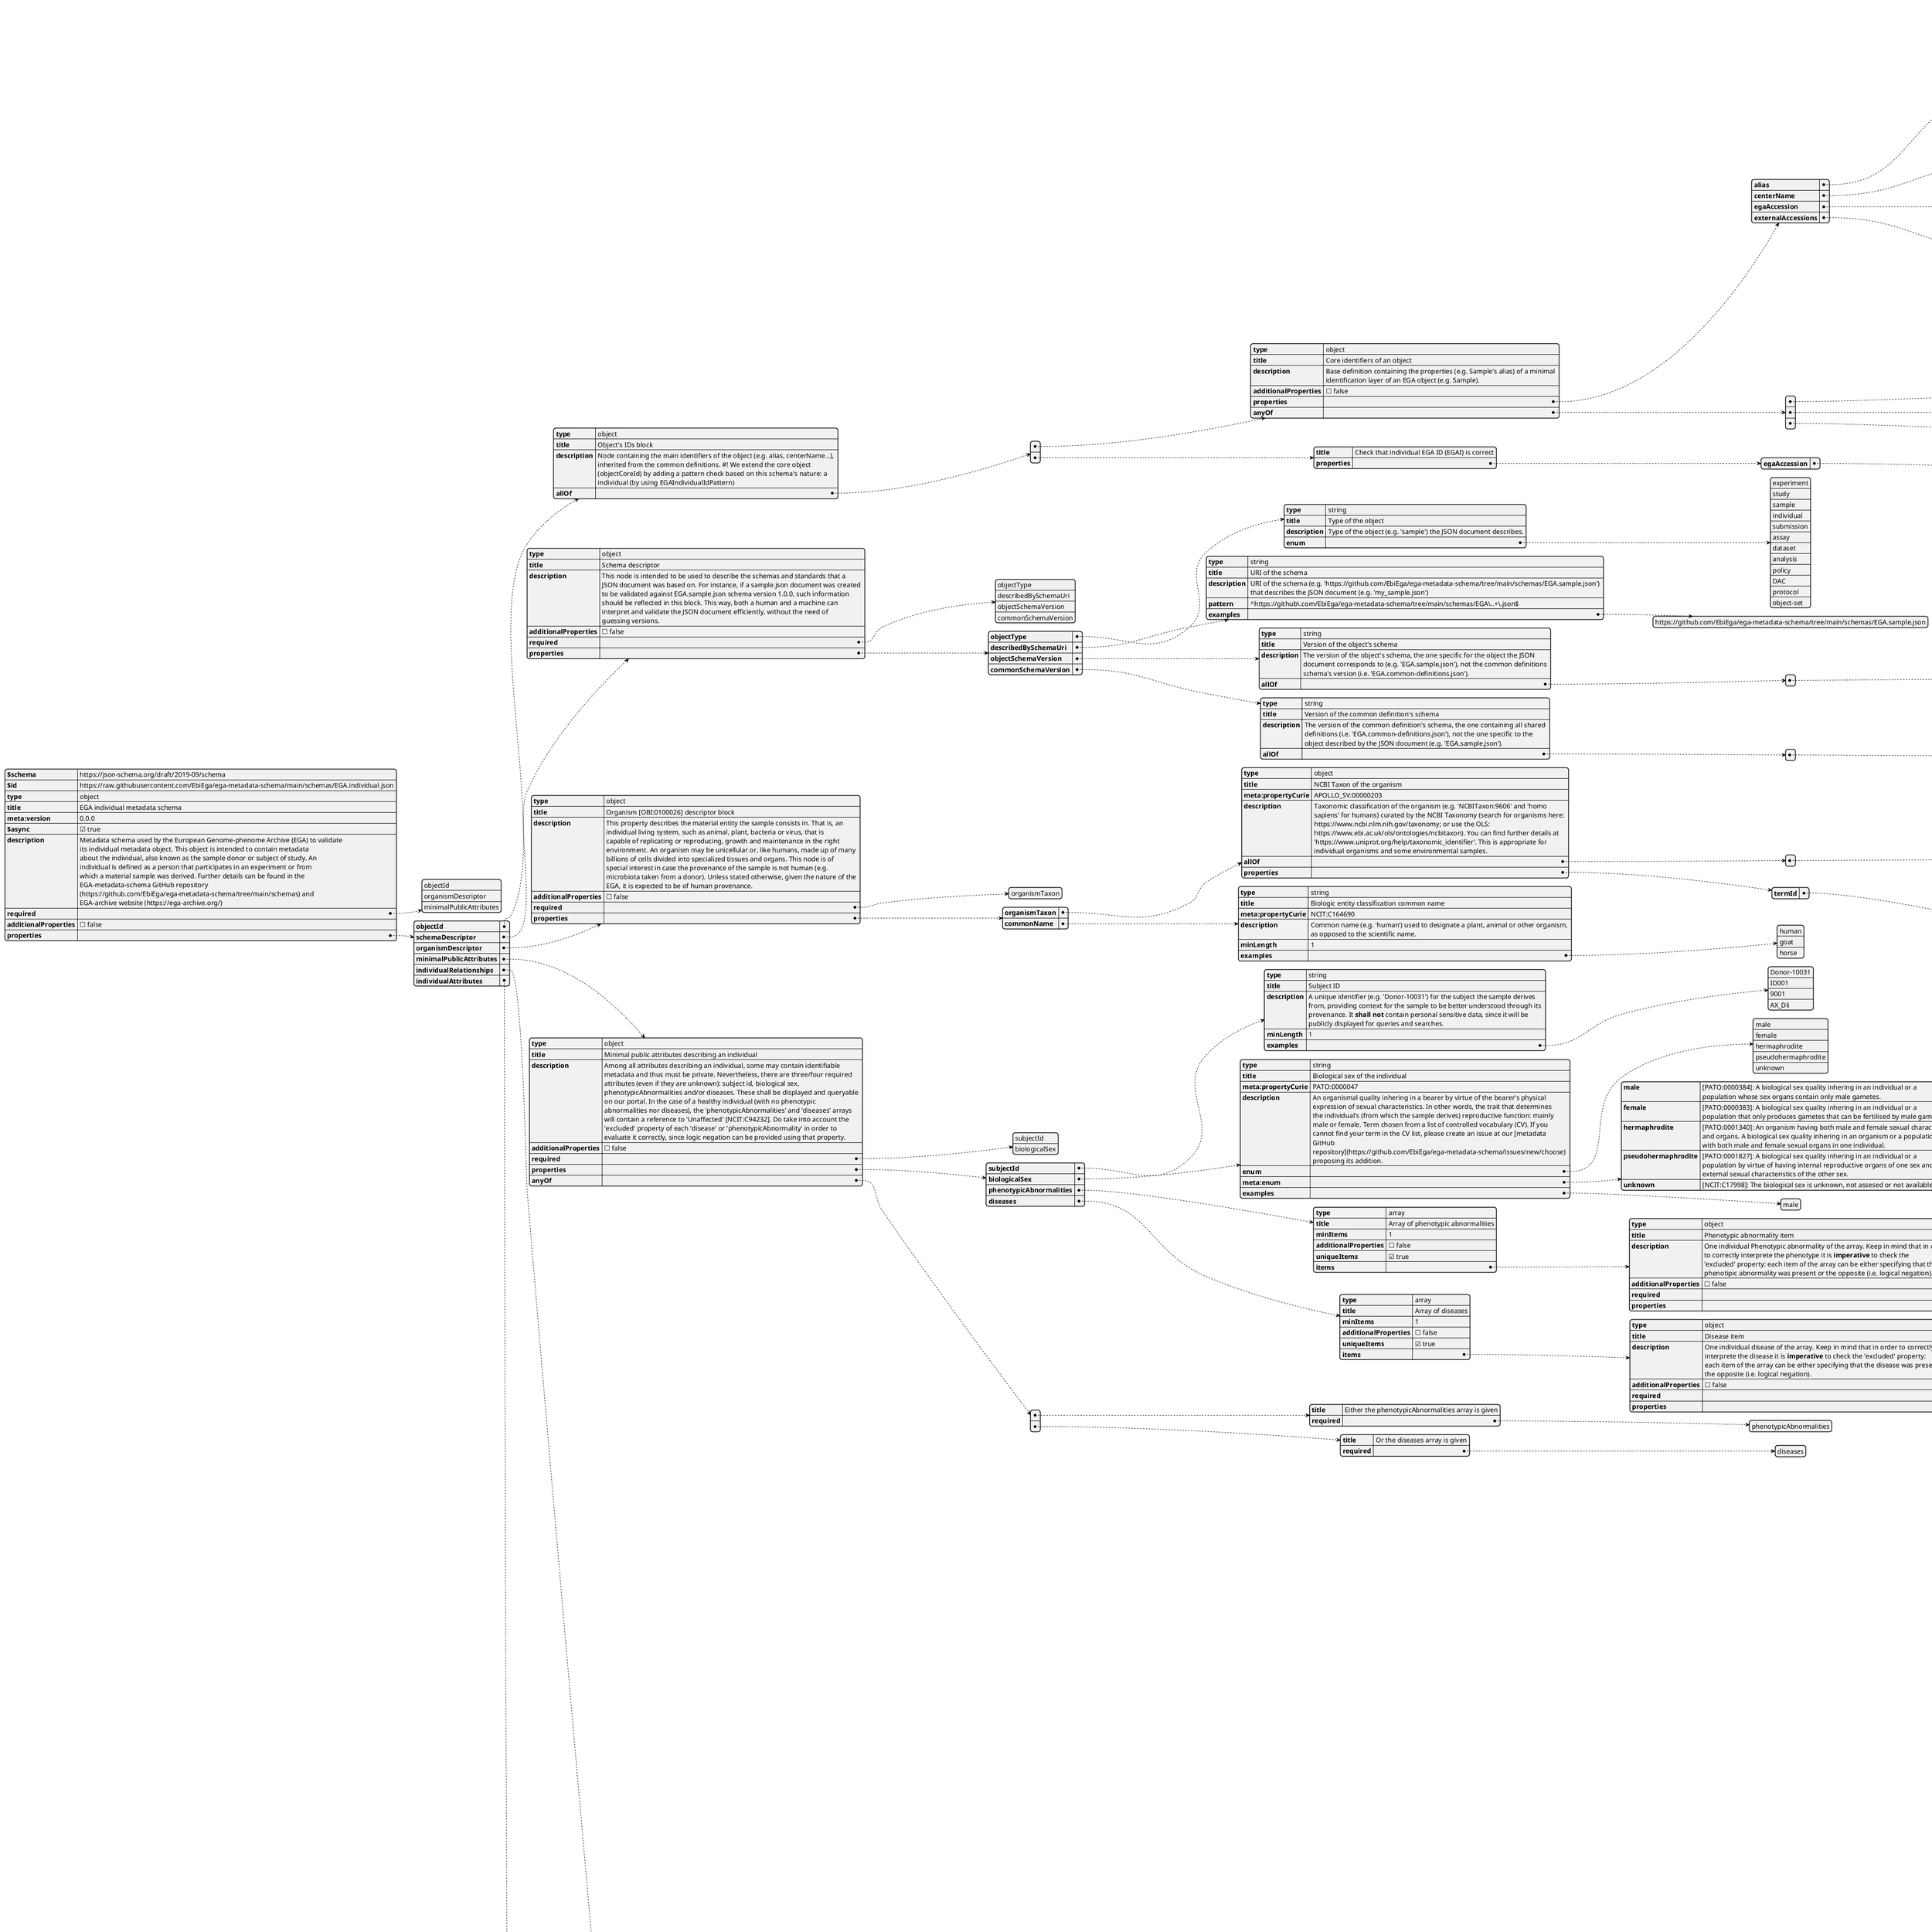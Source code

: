 @startjson

{
    "$schema": "https://json-schema.org/draft/2019-09/schema",
    "$id": "https://raw.githubusercontent.com/EbiEga/ega-metadata-schema/main/schemas/EGA.individual.json",
    "type": "object",
    "title": "EGA individual metadata schema",
    "meta:version": "0.0.0",
    "$async": true,
    "description": "Metadata schema used by the European Genome-phenome Archive (EGA) to validate \\nits individual metadata object. This object is intended to contain metadata \\nabout the individual, also known as the sample donor or subject of study. An \\nindividual is defined as a person that participates in an experiment or from \\nwhich a material sample was derived. Further details can be found in the \\nEGA-metadata-schema GitHub repository \\n(https://github.com/EbiEga/ega-metadata-schema/tree/main/schemas) and \\nEGA-archive website (https://ega-archive.org/)",
    "required": [
        "objectId",
        "organismDescriptor",
        "minimalPublicAttributes"
    ],
    "additionalProperties": false,
    "properties": {
        "objectId": {
            "type": "object",
            "title": "Object's IDs block",
            "description": "Node containing the main identifiers of the object (e.g. alias, centerName...), \\ninherited from the common definitions. #! We extend the core object \\n(objectCoreId) by adding a pattern check based on this schema's nature: a \\nindividual (by using EGAIndividualIdPattern)",
            "allOf": [
                {
                    "type": "object",
                    "title": "Core identifiers of an object",
                    "description": "Base definition containing the properties (e.g. Sample's alias) of a minimal \\nidentification layer of an EGA object (e.g. Sample).",
                    "additionalProperties": false,
                    "properties": {
                        "alias": {
                            "type": "string",
                            "title": "Alias of an object",
                            "description": "Submitter designated name (e.g. 'my_sample_J13') for the object (e.g. Sample). \\nThe name must be unique within the submission account (e.g. 'ega-box-79'), since \\nthe aliases and submission accounts are concatenated within our database to \\nobtain the unique alias (e.g. 'ega-box-79::my_sample_J13').",
                            "minLength": 1,
                            "examples": [
                                "my_sample_J13"
                            ]
                        },
                        "centerName": {
                            "type": "string",
                            "title": "Center name of the submitter",
                            "description": "Center name (e.g. 'EBI-TEST') associated to the submitter. In other words, it is \\nthe acronym of the submitter's account (provided by the HelpDesk team).",
                            "minLength": 1,
                            "examples": [
                                "EBI-TEST"
                            ]
                        },
                        "egaAccession": {
                            "type": "string",
                            "title": "EGA's accession of the object",
                            "description": "The object accession (i.e. unique identifier) assigned by the archive (EGA). \\nObject accessions can be found in the 'Identifiers' section of the EGA-archive \\nwebsite (https://ega-archive.org/metadata/how-to-use-the-api) and commonly start \\nwith EGA, followed by the distinctive letter of the object and finally the \\nnumeric ID of the instance.",
                            "examples": [
                                "EGAN00003245489"
                            ]
                        },
                        "externalAccessions": {
                            "type": "array",
                            "title": "External accessions array",
                            "description": "External accession node to reference objects in other archives (e.g. an already \\nexisting sample at BioSamples).",
                            "minItems": 1,
                            "additionalProperties": false,
                            "uniqueItems": true,
                            "items": {
                                "type": "object",
                                "title": "Object External accession",
                                "description": "External accession property defining a reference to an external record in \\nanother resource. For example, a reference to a sequence deposited in NCBI's \\nNucleotide database (e.g. 'https://identifiers.org/nucleotide:T35715.1'); or a \\nsample record in BioSamples (e.g. \\n'https://identifiers.org/biosample:SAMEA7616999').",
                                "additionalProperties": false,
                                "properties": {
                                    "objectExternalAccessionIdentifier": {
                                        "type": "object",
                                        "title": "Identifier of the external accession",
                                        "description": "Unique identifier of an external record. Its 'termId' (e.g. \\n'biosample:SAMEA7616999', 'pubmed:30962759', 'biostudies:S-EPMC3314381', etc.) \\nshall follow CURIE format of ``prefix``:``accession``, where: (1) the prefix \\n(e.g. 'biosample') is unique and assigned to the external resource at \\nidentifiers.org; (2) and the unique accession of the object (e.g. SAMEA7616999) \\nshould resolve to an existing record within the resource. If in doubt, use \\nidentifiers.org to resolve your external accession: 'https://identifiers.org/' + \\n'termId', e.g. 'https://identifiers.org/biosample:SAMEA7616999'",
                                        "allOf": [
                                            {
                                                "type": "object",
                                                "title": "Ontology term",
                                                "description": "This property represents an ontology term (a.k.a. class). It consists on two \\nproperties: the term identifier (termId) and its label (termLabel). This \\nproperty and its structure is inherited across many other elements in the \\nschemas. It is there, when inherited, where the real ontology constraint is put \\nin place (e.g. using 'graphRestriction' keywords). Based on phenopacket's [OntologyClass](https://phenopacket-schema.readthedocs.io/en/latest/ontologyclass.html)",
                                                "additionalProperties": false,
                                                "required": [
                                                    "termId",
                                                    "termLabel"
                                                ],
                                                "properties": {
                                                    "termId": {
                                                        "type": "string",
                                                        "title": "ID of the term",
                                                        "description": "The identifier of an ontology term must be in CURIE format (check property \\n'curieGeneralPattern'). Whether a specific term is valid or not according to an \\nontology hierarchy is checked at each specific termId using ontology validation \\nkeywords (e.g. 'graphRestriction').",
                                                        "minLength": 1,
                                                        "allOf": [
                                                            {
                                                                "type": "string",
                                                                "title": "Compact URI (CURIE) pattern",
                                                                "description": "A [W3C Compact URI](https://www.w3.org/TR/curie/) formatted string. A CURIE \\nstring has the structure ``prefix``:``reference``, as defined by the W3C syntax. \\nEven though we do not restrict prefixes, we recommend that the term used as \\n``prefix`` is uniformely resolved. In other words, it is better to use prefixes \\n(e.g. 'ensembl') from identifiers.org.",
                                                                "minLength": 1,
                                                                "pattern": "^\\w[^:]*:.+$",
                                                                "examples": [
                                                                    "ensembl:ENSG00000139618",
                                                                    "HGNC:11535",
                                                                    "data:1026",
                                                                    "EFO:0003815"
                                                                ]
                                                            }
                                                        ],
                                                        "examples": [
                                                            "MONDO:0100096",
                                                            "EFO:0003101",
                                                            "EFO:0005518",
                                                            "EFO:0002944",
                                                            "EFO:0003813"
                                                        ]
                                                    },
                                                    "termLabel": {
                                                        "type": "string",
                                                        "title": "Label of the term",
                                                        "description": "The label of a term is the human-readable string associated with the identifier. \\nIt is not required that it matches the label of the termId within the referenced \\nontology, although it should. This is due to the fact that the source of truth \\nwill always be the termId, and not the label, which adds more context.",
                                                        "minLength": 1,
                                                        "examples": [
                                                            "COVID-19",
                                                            "Axila skin",
                                                            "bone marrow cell",
                                                            "astrocyte",
                                                            "oligodendrocyte",
                                                            "Unknown",
                                                            "Unaffected",
                                                            "homo sapiens"
                                                        ]
                                                    }
                                                }
                                            }
                                        ]
                                    },
                                    "objectExternalAccessionURI": {
                                        "type": "string",
                                        "title": "URI of the external accession",
                                        "description": "Full or partial URL/URI of the external accession, for systems to resolve it. \\nShould only be used in case identifiers.org does not contain a namespace for the \\nrequired resource or the mapping to the URI from its identifier is faulty.",
                                        "allOf": [
                                            {
                                                "type": "string",
                                                "title": "URL/URI pattern",
                                                "description": "This object exists to hold the pattern that a URL or URI should have. For it to \\nbe referenced elsewhere within this (or other) JSON schema.",
                                                "pattern": "^((http|https)://)(www.)?[a-zA-Z0-9@:%._\\+~#?&//=]{2,256}\\.[a-z]{2,6}\\b([-a-zA-Z0-9@:%._\\+~#?&//=]*)$",
                                                "examples": [
                                                    "https://phenopacket-schema.readthedocs.io/en/latest/externalreference.html",
                                                    "https://www.ebi.ac.uk/arrayexpress/experiments/E-MEXP-1712/",
                                                    "https://www.geeksforgeeks.org/check-if-an-url-is-valid-or-not-using-regular-expression/"
                                                ]
                                            }
                                        ],
                                        "examples": [
                                            "https://www.ebi.ac.uk/biosamples/samples/SAMN11716999",
                                            "https://pubmed.ncbi.nlm.nih.gov/19491253",
                                            "https://www.ebi.ac.uk/arrayexpress/experiments/E-MEXP-1712/"
                                        ]
                                    },
                                    "objectExternalAccessionDescription": {
                                        "type": [
                                            "string",
                                            "number"
                                        ],
                                        "title": "Description of the external accession",
                                        "description": "Optional description of the external accession, used to add context to the \\nidentifier if applicable.",
                                        "examples": [
                                            "taken from biosample temporarily",
                                            "Ensembl's part of the accessions",
                                            "first",
                                            2,
                                            "Recurrent Erythema Nodosum in a Child with a SHOC2 Gene Mutation"
                                        ]
                                    }
                                },
                                "anyOf": [
                                    {
                                        "title": "Either the identifier is needed",
                                        "required": [
                                            "objectExternalAccessionIdentifier"
                                        ]
                                    },
                                    {
                                        "title": "Or the reference is needed",
                                        "required": [
                                            "objectExternalAccessionURI"
                                        ]
                                    }
                                ]
                            }
                        }
                    },
                    "anyOf": [
                        {
                            "title": "Check core IDs: combination of Alias and Center name",
                            "required": [
                                "alias",
                                "centerName"
                            ]
                        },
                        {
                            "title": "Check core IDs: EGA accession ID",
                            "required": [
                                "egaAccession"
                            ]
                        },
                        {
                            "title": "Check core IDs: external accessions",
                            "required": [
                                "externalAccessions"
                            ]
                        }
                    ]
                },
                {
                    "title": "Check that individual EGA ID (EGAI) is correct",
                    "properties": {
                        "egaAccession": {
                            "type": "string",
                            "title": "Pattern of an EGA Individual's ID (EGAI...)",
                            "pattern": "^EGAI[0-9]{11}$",
                            "examples": [
                                "EGAI00001159712"
                            ]
                        }
                    }
                }
            ]
        },
        "schemaDescriptor": {
            "type": "object",
            "title": "Schema descriptor",
            "description": "This node is intended to be used to describe the schemas and standards that a \\nJSON document was based on. For instance, if a sample.json document was created \\nto be validated against EGA.sample.json schema version 1.0.0, such information \\nshould be reflected in this block. This way, both a human and a machine can \\ninterpret and validate the JSON document efficiently, without the need of \\nguessing versions.",
            "additionalProperties": false,
            "required": [
                "objectType",
                "describedBySchemaUri",
                "objectSchemaVersion",
                "commonSchemaVersion"
            ],
            "properties": {
                "objectType": {
                    "type": "string",
                    "title": "Type of the object",
                    "description": "Type of the object (e.g. 'sample') the JSON document describes.",
                    "enum": [
                        "experiment",
                        "study",
                        "sample",
                        "individual",
                        "submission",
                        "assay",
                        "dataset",
                        "analysis",
                        "policy",
                        "DAC",
                        "protocol",
                        "object-set"
                    ]
                },
                "describedBySchemaUri": {
                    "type": "string",
                    "title": "URI of the schema",
                    "description": "URI of the schema (e.g. 'https://github.com/EbiEga/ega-metadata-schema/tree/main/schemas/EGA.sample.json') \\nthat describes the JSON document (e.g. 'my_sample.json')",
                    "pattern": "^https://github\\.com/EbiEga/ega-metadata-schema/tree/main/schemas/EGA\\..+\\.json$",
                    "examples": [
                        "https://github.com/EbiEga/ega-metadata-schema/tree/main/schemas/EGA.sample.json"
                    ]
                },
                "objectSchemaVersion": {
                    "type": "string",
                    "title": "Version of the object's schema",
                    "description": "The version of the object's schema, the one specific for the object the JSON \\ndocument corresponds to (e.g. 'EGA.sample.json'), not the common definitions \\nschema's version (i.e. 'EGA.common-definitions.json').",
                    "allOf": [
                        {
                            "type": "string",
                            "title": "Semantic versioning pattern",
                            "description": "This object exists to hold the pattern that semantic versioning has, for it to \\nbe referenced elsewhere within this (or other) JSON schema. For further details \\nabout semantic versioning check 'https://semver.org/'",
                            "pattern": "^[0-9]+\\.[0-9]+\\.[0-9]+$",
                            "examples": [
                                "2.5.1"
                            ]
                        }
                    ]
                },
                "commonSchemaVersion": {
                    "type": "string",
                    "title": "Version of the common definition's schema",
                    "description": "The version of the common definition's schema, the one containing all shared \\ndefinitions (i.e. 'EGA.common-definitions.json'), not the one specific to the \\nobject described by the JSON document (e.g. 'EGA.sample.json').",
                    "allOf": [
                        {
                            "type": "string",
                            "title": "Semantic versioning pattern",
                            "description": "This object exists to hold the pattern that semantic versioning has, for it to \\nbe referenced elsewhere within this (or other) JSON schema. For further details \\nabout semantic versioning check 'https://semver.org/'",
                            "pattern": "^[0-9]+\\.[0-9]+\\.[0-9]+$",
                            "examples": [
                                "2.5.1"
                            ]
                        }
                    ]
                }
            }
        },
        "organismDescriptor": {
            "type": "object",
            "title": "Organism [OBI:0100026] descriptor block",
            "description": "This property describes the material entity the sample consists in. That is, an \\nindividual living system, such as animal, plant, bacteria or virus, that is \\ncapable of replicating or reproducing, growth and maintenance in the right \\nenvironment. An organism may be unicellular or, like humans, made up of many \\nbillions of cells divided into specialized tissues and organs. This node is of \\nspecial interest in case the provenance of the sample is not human (e.g. \\nmicrobiota taken from a donor). Unless stated otherwise, given the nature of the \\nEGA, it is expected to be of human provenance.",
            "additionalProperties": false,
            "required": [
                "organismTaxon"
            ],
            "properties": {
                "organismTaxon": {
                    "type": "object",
                    "title": "NCBI Taxon of the organism",
                    "meta:propertyCurie": "APOLLO_SV:00000203",
                    "description": "Taxonomic classification of the organism (e.g. 'NCBITaxon:9606' and 'homo \\nsapiens' for humans) curated by the NCBI Taxonomy (search for organisms here: \\nhttps://www.ncbi.nlm.nih.gov/taxonomy; or use the OLS: \\nhttps://www.ebi.ac.uk/ols/ontologies/ncbitaxon). You can find further details at \\n'https://www.uniprot.org/help/taxonomic_identifier'. This is appropriate for \\nindividual organisms and some environmental samples.",
                    "allOf": [
                        {
                            "type": "object",
                            "title": "Ontology term",
                            "description": "This property represents an ontology term (a.k.a. class). It consists on two \\nproperties: the term identifier (termId) and its label (termLabel). This \\nproperty and its structure is inherited across many other elements in the \\nschemas. It is there, when inherited, where the real ontology constraint is put \\nin place (e.g. using 'graphRestriction' keywords). Based on phenopacket's [OntologyClass](https://phenopacket-schema.readthedocs.io/en/latest/ontologyclass.html)",
                            "additionalProperties": false,
                            "required": [
                                "termId",
                                "termLabel"
                            ],
                            "properties": {
                                "termId": {
                                    "type": "string",
                                    "title": "ID of the term",
                                    "description": "The identifier of an ontology term must be in CURIE format (check property \\n'curieGeneralPattern'). Whether a specific term is valid or not according to an \\nontology hierarchy is checked at each specific termId using ontology validation \\nkeywords (e.g. 'graphRestriction').",
                                    "minLength": 1,
                                    "allOf": [
                                        {
                                            "type": "string",
                                            "title": "Compact URI (CURIE) pattern",
                                            "description": "A [W3C Compact URI](https://www.w3.org/TR/curie/) formatted string. A CURIE \\nstring has the structure ``prefix``:``reference``, as defined by the W3C syntax. \\nEven though we do not restrict prefixes, we recommend that the term used as \\n``prefix`` is uniformely resolved. In other words, it is better to use prefixes \\n(e.g. 'ensembl') from identifiers.org.",
                                            "minLength": 1,
                                            "pattern": "^\\w[^:]*:.+$",
                                            "examples": [
                                                "ensembl:ENSG00000139618",
                                                "HGNC:11535",
                                                "data:1026",
                                                "EFO:0003815"
                                            ]
                                        }
                                    ],
                                    "examples": [
                                        "MONDO:0100096",
                                        "EFO:0003101",
                                        "EFO:0005518",
                                        "EFO:0002944",
                                        "EFO:0003813"
                                    ]
                                },
                                "termLabel": {
                                    "type": "string",
                                    "title": "Label of the term",
                                    "description": "The label of a term is the human-readable string associated with the identifier. \\nIt is not required that it matches the label of the termId within the referenced \\nontology, although it should. This is due to the fact that the source of truth \\nwill always be the termId, and not the label, which adds more context.",
                                    "minLength": 1,
                                    "examples": [
                                        "COVID-19",
                                        "Axila skin",
                                        "bone marrow cell",
                                        "astrocyte",
                                        "oligodendrocyte",
                                        "Unknown",
                                        "Unaffected",
                                        "homo sapiens"
                                    ]
                                }
                            }
                        }
                    ],
                    "properties": {
                        "termId": {
                            "title": "Ontology constraints for this specific termId",
                            "graphRestriction": {
                                "ontologies": [
                                    "obo:ncbitaxon"
                                ],
                                "classes": [
                                    "NCBITaxon:1"
                                ],
                                "relations": [
                                    "rdfs:subClassOf"
                                ],
                                "direct": false,
                                "include_self": false
                            },
                            "examples": [
                                "NCBITaxon:9606",
                                "NCBITaxon:155900",
                                "NCBITaxon:408170",
                                "NCBITaxon:447426"
                            ]
                        }
                    }
                },
                "commonName": {
                    "type": "string",
                    "title": "Biologic entity classification common name",
                    "meta:propertyCurie": "NCIT:C164690",
                    "description": "Common name (e.g. 'human') used to designate a plant, animal or other organism, \\nas opposed to the scientific name.",
                    "minLength": 1,
                    "examples": [
                        "human",
                        "goat",
                        "horse"
                    ]
                }
            }
        },
        "minimalPublicAttributes": {
            "type": "object",
            "title": "Minimal public attributes describing an individual",
            "description": "Among all attributes describing an individual, some may contain identifiable \\nmetadata and thus must be private. Nevertheless, there are three/four required \\nattributes (even if they are unknown): subject id, biological sex, \\nphenotypicAbnormalities and/or diseases. These shall be displayed and queryable \\non our portal. In the case of a healthy individual (with no phenotypic \\nabnormalities nor diseases), the 'phenotypicAbnormalities' and 'diseases' arrays \\nwill contain a reference to 'Unaffected' [NCIT:C94232]. Do take into account the \\n'excluded' property of each 'disease' or 'phenotypicAbnormality' in order to \\nevaluate it correctly, since logic negation can be provided using that property.",
            "additionalProperties": false,
            "required": [
                "subjectId",
                "biologicalSex"
            ],
            "properties": {
                "subjectId": {
                    "type": "string",
                    "title": "Subject ID",
                    "description": "A unique identifier (e.g. 'Donor-10031') for the subject the sample derives \\nfrom, providing context for the sample to be better understood through its \\nprovenance. It **shall not** contain personal sensitive data, since it will be \\npublicly displayed for queries and searches.",
                    "minLength": 1,
                    "examples": [
                        "Donor-10031",
                        "ID001",
                        "9001",
                        "AX_Dli"
                    ]
                },
                "biologicalSex": {
                    "type": "string",
                    "title": "Biological sex of the individual",
                    "meta:propertyCurie": "PATO:0000047",
                    "description": "An organismal quality inhering in a bearer by virtue of the bearer's physical \\nexpression of sexual characteristics. In other words, the trait that determines \\nthe individual's (from which the sample derives) reproductive function: mainly \\nmale or female. Term chosen from a list of controlled vocabulary (CV). If you \\ncannot find your term in the CV list, please create an issue at our [metadata \\nGitHub \\nrepository](https://github.com/EbiEga/ega-metadata-schema/issues/new/choose) \\nproposing its addition.",
                    "enum": [
                        "male",
                        "female",
                        "hermaphrodite",
                        "pseudohermaphrodite",
                        "unknown"
                    ],
                    "meta:enum": {
                        "male": "[PATO:0000384]: A biological sex quality inhering in an individual or a \\npopulation whose sex organs contain only male gametes.",
                        "female": "[PATO:0000383]: A biological sex quality inhering in an individual or a \\npopulation that only produces gametes that can be fertilised by male gametes.",
                        "hermaphrodite": "[PATO:0001340]: An organism having both male and female sexual characteristics \\nand organs. A biological sex quality inhering in an organism or a population \\nwith both male and female sexual organs in one individual.",
                        "pseudohermaphrodite": "[PATO:0001827]: A biological sex quality inhering in an individual or a \\npopulation by virtue of having internal reproductive organs of one sex and \\nexternal sexual characteristics of the other sex.",
                        "unknown": "[NCIT:C17998]: The biological sex is unknown, not assesed or not available."
                    },
                    "examples": [
                        "male"
                    ]
                },
                "phenotypicAbnormalities": {
                    "type": "array",
                    "title": "Array of phenotypic abnormalities",
                    "minItems": 1,
                    "additionalProperties": false,
                    "uniqueItems": true,
                    "items": {
                        "type": "object",
                        "title": "Phenotypic abnormality item",
                        "description": "One individual Phenotypic abnormality of the array. Keep in mind that in order \\nto correctly interprete the phenotype it is **imperative** to check the \\n'excluded' property: each item of the array can be either specifying that the \\nphenotipic abnormality was present or the opposite (i.e. logical negation).",
                        "additionalProperties": false,
                        "required": [
                            "phenotypicAbnormality"
                        ],
                        "properties": {
                            "excluded": {
                                "type": "boolean",
                                "title": "Excluded",
                                "description": "Property that specifies whether the phenotype was observed or not. Similar to \\nphenopacket's 'excluded' property, by default it is 'false', which means that \\nthe phenotype was observed (i.e. not excluded). This flag is only required to \\nindicate that the phenotype was looked for, but found to be absent. The terms \\n'not excluded' (i.e. false) and 'excluded' (i.e. true) correlate with the common \\nnotation of 'case' versus 'control', respectively.",
                                "default": false
                            },
                            "phenotypicAbnormality": {
                                "type": "object",
                                "title": "Phenotypic abnormality",
                                "description": "Property to describe any abnormal (i.e. deviation from normal or average) \\nphenotype (i.e. detectable outward manifestations of a specific genotype).",
                                "meta:propertyCurie": "HP:0000118",
                                "allOf": [
                                    {
                                        "type": "object",
                                        "title": "Ontology term",
                                        "description": "This property represents an ontology term (a.k.a. class). It consists on two \\nproperties: the term identifier (termId) and its label (termLabel). This \\nproperty and its structure is inherited across many other elements in the \\nschemas. It is there, when inherited, where the real ontology constraint is put \\nin place (e.g. using 'graphRestriction' keywords). Based on phenopacket's [OntologyClass](https://phenopacket-schema.readthedocs.io/en/latest/ontologyclass.html)",
                                        "additionalProperties": false,
                                        "required": [
                                            "termId",
                                            "termLabel"
                                        ],
                                        "properties": {
                                            "termId": {
                                                "type": "string",
                                                "title": "ID of the term",
                                                "description": "The identifier of an ontology term must be in CURIE format (check property \\n'curieGeneralPattern'). Whether a specific term is valid or not according to an \\nontology hierarchy is checked at each specific termId using ontology validation \\nkeywords (e.g. 'graphRestriction').",
                                                "minLength": 1,
                                                "allOf": [
                                                    {
                                                        "type": "string",
                                                        "title": "Compact URI (CURIE) pattern",
                                                        "description": "A [W3C Compact URI](https://www.w3.org/TR/curie/) formatted string. A CURIE \\nstring has the structure ``prefix``:``reference``, as defined by the W3C syntax. \\nEven though we do not restrict prefixes, we recommend that the term used as \\n``prefix`` is uniformely resolved. In other words, it is better to use prefixes \\n(e.g. 'ensembl') from identifiers.org.",
                                                        "minLength": 1,
                                                        "pattern": "^\\w[^:]*:.+$",
                                                        "examples": [
                                                            "ensembl:ENSG00000139618",
                                                            "HGNC:11535",
                                                            "data:1026",
                                                            "EFO:0003815"
                                                        ]
                                                    }
                                                ],
                                                "examples": [
                                                    "MONDO:0100096",
                                                    "EFO:0003101",
                                                    "EFO:0005518",
                                                    "EFO:0002944",
                                                    "EFO:0003813"
                                                ]
                                            },
                                            "termLabel": {
                                                "type": "string",
                                                "title": "Label of the term",
                                                "description": "The label of a term is the human-readable string associated with the identifier. \\nIt is not required that it matches the label of the termId within the referenced \\nontology, although it should. This is due to the fact that the source of truth \\nwill always be the termId, and not the label, which adds more context.",
                                                "minLength": 1,
                                                "examples": [
                                                    "COVID-19",
                                                    "Axila skin",
                                                    "bone marrow cell",
                                                    "astrocyte",
                                                    "oligodendrocyte",
                                                    "Unknown",
                                                    "Unaffected",
                                                    "homo sapiens"
                                                ]
                                            }
                                        }
                                    }
                                ],
                                "properties": {
                                    "termId": {
                                        "title": "Ontology constraints for this specific termId",
                                        "anyOf": [
                                            {
                                                "title": "Ontology validation of phenotypic abnormality",
                                                "graphRestriction": {
                                                    "ontologies": [
                                                        "obo:hp"
                                                    ],
                                                    "classes": [
                                                        "HP:0000118"
                                                    ],
                                                    "relations": [
                                                        "rdfs:subClassOf"
                                                    ],
                                                    "direct": false,
                                                    "include_self": false
                                                }
                                            },
                                            {
                                                "title": "In case the phenotypic abnormality is unknown or there is none",
                                                "enum": [
                                                    "NCIT:C17998",
                                                    "NCIT:C94232"
                                                ],
                                                "meta:enum": {
                                                    "NCIT:C17998": "Unknown",
                                                    "NCIT:C94232": "Unaffected"
                                                }
                                            }
                                        ],
                                        "examples": [
                                            "HP:0003003",
                                            "HP:0010442",
                                            "HP:0002515",
                                            "NCIT:C17998",
                                            "NCIT:C94232"
                                        ]
                                    }
                                }
                            }
                        }
                    }
                },
                "diseases": {
                    "type": "array",
                    "title": "Array of diseases",
                    "minItems": 1,
                    "additionalProperties": false,
                    "uniqueItems": true,
                    "items": {
                        "type": "object",
                        "title": "Disease item",
                        "description": "One individual disease of the array. Keep in mind that in order to correctly \\ninterprete the disease it is **imperative** to check the 'excluded' property: \\neach item of the array can be either specifying that the disease was present or \\nthe opposite (i.e. logical negation).",
                        "additionalProperties": false,
                        "required": [
                            "disease"
                        ],
                        "properties": {
                            "excluded": {
                                "type": "boolean",
                                "title": "Excluded",
                                "description": "Property that specifies whether the disease was observed or not. Similar to \\nphenopacket's 'excluded' property, by default it is 'false', which means that \\nthe disease was observed (i.e. not excluded). This flag is only required to \\nindicate that the disease was looked for, but found to be absent. The terms 'not \\nexcluded' (i.e. false) and 'excluded' (i.e. true) correlate with the common \\nnotation of 'case' versus 'control', respectively.",
                                "default": false
                            },
                            "disease": {
                                "type": "object",
                                "title": "Disease",
                                "description": "Property to describe a disease (i.e. a disposition to undergo pathological \\nprocesses because of one or more disorders).",
                                "meta:propertyCurie": "EFO:0000408",
                                "allOf": [
                                    {
                                        "type": "object",
                                        "title": "Ontology term",
                                        "description": "This property represents an ontology term (a.k.a. class). It consists on two \\nproperties: the term identifier (termId) and its label (termLabel). This \\nproperty and its structure is inherited across many other elements in the \\nschemas. It is there, when inherited, where the real ontology constraint is put \\nin place (e.g. using 'graphRestriction' keywords). Based on phenopacket's [OntologyClass](https://phenopacket-schema.readthedocs.io/en/latest/ontologyclass.html)",
                                        "additionalProperties": false,
                                        "required": [
                                            "termId",
                                            "termLabel"
                                        ],
                                        "properties": {
                                            "termId": {
                                                "type": "string",
                                                "title": "ID of the term",
                                                "description": "The identifier of an ontology term must be in CURIE format (check property \\n'curieGeneralPattern'). Whether a specific term is valid or not according to an \\nontology hierarchy is checked at each specific termId using ontology validation \\nkeywords (e.g. 'graphRestriction').",
                                                "minLength": 1,
                                                "allOf": [
                                                    {
                                                        "type": "string",
                                                        "title": "Compact URI (CURIE) pattern",
                                                        "description": "A [W3C Compact URI](https://www.w3.org/TR/curie/) formatted string. A CURIE \\nstring has the structure ``prefix``:``reference``, as defined by the W3C syntax. \\nEven though we do not restrict prefixes, we recommend that the term used as \\n``prefix`` is uniformely resolved. In other words, it is better to use prefixes \\n(e.g. 'ensembl') from identifiers.org.",
                                                        "minLength": 1,
                                                        "pattern": "^\\w[^:]*:.+$",
                                                        "examples": [
                                                            "ensembl:ENSG00000139618",
                                                            "HGNC:11535",
                                                            "data:1026",
                                                            "EFO:0003815"
                                                        ]
                                                    }
                                                ],
                                                "examples": [
                                                    "MONDO:0100096",
                                                    "EFO:0003101",
                                                    "EFO:0005518",
                                                    "EFO:0002944",
                                                    "EFO:0003813"
                                                ]
                                            },
                                            "termLabel": {
                                                "type": "string",
                                                "title": "Label of the term",
                                                "description": "The label of a term is the human-readable string associated with the identifier. \\nIt is not required that it matches the label of the termId within the referenced \\nontology, although it should. This is due to the fact that the source of truth \\nwill always be the termId, and not the label, which adds more context.",
                                                "minLength": 1,
                                                "examples": [
                                                    "COVID-19",
                                                    "Axila skin",
                                                    "bone marrow cell",
                                                    "astrocyte",
                                                    "oligodendrocyte",
                                                    "Unknown",
                                                    "Unaffected",
                                                    "homo sapiens"
                                                ]
                                            }
                                        }
                                    }
                                ],
                                "properties": {
                                    "termId": {
                                        "title": "Ontology constraints for this specific termId",
                                        "anyOf": [
                                            {
                                                "title": "Ontology validation of 'disease' - EFO",
                                                "graphRestriction": {
                                                    "ontologies": [
                                                        "obo:efo"
                                                    ],
                                                    "classes": [
                                                        "EFO:0000408"
                                                    ],
                                                    "relations": [
                                                        "rdfs:subClassOf"
                                                    ],
                                                    "direct": false,
                                                    "include_self": false
                                                }
                                            },
                                            {
                                                "title": "Ontology validation of 'disease' - ORDO",
                                                "graphRestriction": {
                                                    "ontologies": [
                                                        "obo:ordo"
                                                    ],
                                                    "classes": [
                                                        "Orphanet:377788"
                                                    ],
                                                    "relations": [
                                                        "rdfs:subClassOf"
                                                    ],
                                                    "direct": false,
                                                    "include_self": false
                                                }
                                            },
                                            {
                                                "title": "Ontology validation of 'human disease or disorder' - MONDO",
                                                "graphRestriction": {
                                                    "ontologies": [
                                                        "obo:mondo"
                                                    ],
                                                    "classes": [
                                                        "MONDO:0700096"
                                                    ],
                                                    "relations": [
                                                        "rdfs:subClassOf"
                                                    ],
                                                    "direct": false,
                                                    "include_self": false
                                                }
                                            },
                                            {
                                                "title": "In case the phenotypic abnormality is unknown or there is none",
                                                "enum": [
                                                    "NCIT:C17998",
                                                    "NCIT:C94232"
                                                ],
                                                "meta:enum": {
                                                    "NCIT:C17998": "Unknown",
                                                    "NCIT:C94232": "Unaffected"
                                                }
                                            }
                                        ],
                                        "examples": [
                                            "MONDO:0100096",
                                            "EFO:0003101",
                                            "NCIT:C17998",
                                            "NCIT:C94232"
                                        ]
                                    }
                                }
                            }
                        }
                    }
                }
            },
            "anyOf": [
                {
                    "title": "Either the phenotypicAbnormalities array is given",
                    "required": [
                        "phenotypicAbnormalities"
                    ]
                },
                {
                    "title": "Or the diseases array is given",
                    "required": [
                        "diseases"
                    ]
                }
            ]
        },
        "individualRelationships": {
            "type": "array",
            "title": "Individual relationships",
            "description": "Comprises metadata (e.g. Source or Target) of a directional association between \\ntwo entities. This relationships node contains all the possible relationships \\nbetween metadata objects, both outside of (e.g. a viral sample from BioSamples \\nbeing linked to a blood sample within the EGA) and within (e.g. a sample being \\nlinked to an individual) the EGA.",
            "minItems": 1,
            "additionalProperties": false,
            "uniqueItems": true,
            "items": {
                "allOf": [
                    {
                        "type": "object",
                        "title": "EGA Relationships object",
                        "description": "Object containing the base metadata attributes of a relationship object in the \\nEGA. Comprises metadata (e.g. Source or Target) of a directional association \\nbetween two entities. One of the entitis **needs** to be the current instance. \\nFor instance, a study JSON document should not contain relationships between a \\nsample and an individual. Therefore, only one end of the relationship is given: \\nif the source is present, the target is inferred to be the current instance; if \\nthe target is given, then it's the source the one inferred as the current \\ninstance. Examples of common relationships: (1) a sample being referenced in an \\nexperiment; (2) an study being the same as another study at a different archive \\n(e.g. in BioStudies); (3) an individual being the parent of another individual; \\n(4) hundreds of samples being grouped with each other for broad reasons.",
                        "required": [
                            "rType"
                        ],
                        "additionalProperties": false,
                        "properties": {
                            "rType": {
                                "type": "string",
                                "title": "Relationship type",
                                "description": "ID (e.g. sameAs) of the type of the relationship. To be chosen from a controlled \\nvocabulary (CV) list. If you cannot find your term in the CV list, please create \\nan issue at our [metadata GitHub \\nrepository](https://github.com/EbiEga/ega-metadata-schema) proposing its \\naddition.",
                                "enum": [
                                    "referencedBy",
                                    "developsFrom",
                                    "sameAs",
                                    "memberOf",
                                    "groupedWith",
                                    "familyRelationshipWith",
                                    "childOf",
                                    "isAfter",
                                    "publishedIn",
                                    "submittedBy",
                                    "contactOf",
                                    "mainContactOf"
                                ],
                                "meta:enum": {
                                    "referencedBy": "[SIO:000252]",
                                    "developsFrom": "[RO:0002202]",
                                    "sameAs": "[NCIT:C64637]",
                                    "memberOf": "[RO:0002350]",
                                    "groupedWith": "",
                                    "familyRelationshipWith": "[EFO:0004424]",
                                    "childOf": "[GSSO:000728]",
                                    "isAfter": "[SIO:000211]",
                                    "publishedIn": "[EFO:0001796]",
                                    "submittedBy": "[NCIT:C25695]",
                                    "contactOf": "[NCIT:C25461]",
                                    "mainContactOf": ""
                                },
                                "examples": [
                                    "referencedBy"
                                ]
                            },
                            "rSource": {
                                "type": "object",
                                "title": "Source of the relationship",
                                "description": "Object reference of the relationship's source. In other words, the starting \\npoint of the relationship: in 'sample_A developsFrom sample_B' the source is \\n'sample_A'.",
                                "allOf": [
                                    {
                                        "type": "object",
                                        "title": "Relationship's object (either source or target)",
                                        "description": "Node containing metadata (identifiers and the type of reference) of one of the \\nends of the relationship, whether it is the source or the target of the \\nrelationship.",
                                        "additionalProperties": false,
                                        "required": [
                                            "objectId",
                                            "objectType"
                                        ],
                                        "properties": {
                                            "objectId": {
                                                "type": "object",
                                                "title": "Relationship's object's IDs block",
                                                "description": "Node containing the main identifiers of the relationship's object (e.g. alias, \\ncenterName...), inherited from the common definitions \\n(#/definitions/objectCoreId).",
                                                "allOf": [
                                                    {
                                                        "type": "object",
                                                        "title": "Core identifiers of an object",
                                                        "description": "Base definition containing the properties (e.g. Sample's alias) of a minimal \\nidentification layer of an EGA object (e.g. Sample).",
                                                        "additionalProperties": false,
                                                        "properties": {
                                                            "alias": {
                                                                "type": "string",
                                                                "title": "Alias of an object",
                                                                "description": "Submitter designated name (e.g. 'my_sample_J13') for the object (e.g. Sample). \\nThe name must be unique within the submission account (e.g. 'ega-box-79'), since \\nthe aliases and submission accounts are concatenated within our database to \\nobtain the unique alias (e.g. 'ega-box-79::my_sample_J13').",
                                                                "minLength": 1,
                                                                "examples": [
                                                                    "my_sample_J13"
                                                                ]
                                                            },
                                                            "centerName": {
                                                                "type": "string",
                                                                "title": "Center name of the submitter",
                                                                "description": "Center name (e.g. 'EBI-TEST') associated to the submitter. In other words, it is \\nthe acronym of the submitter's account (provided by the HelpDesk team).",
                                                                "minLength": 1,
                                                                "examples": [
                                                                    "EBI-TEST"
                                                                ]
                                                            },
                                                            "egaAccession": {
                                                                "type": "string",
                                                                "title": "EGA's accession of the object",
                                                                "description": "The object accession (i.e. unique identifier) assigned by the archive (EGA). \\nObject accessions can be found in the 'Identifiers' section of the EGA-archive \\nwebsite (https://ega-archive.org/metadata/how-to-use-the-api) and commonly start \\nwith EGA, followed by the distinctive letter of the object and finally the \\nnumeric ID of the instance.",
                                                                "examples": [
                                                                    "EGAN00003245489"
                                                                ]
                                                            },
                                                            "externalAccessions": {
                                                                "type": "array",
                                                                "title": "External accessions array",
                                                                "description": "External accession node to reference objects in other archives (e.g. an already \\nexisting sample at BioSamples).",
                                                                "minItems": 1,
                                                                "additionalProperties": false,
                                                                "uniqueItems": true,
                                                                "items": {
                                                                    "type": "object",
                                                                    "title": "Object External accession",
                                                                    "description": "External accession property defining a reference to an external record in \\nanother resource. For example, a reference to a sequence deposited in NCBI's \\nNucleotide database (e.g. 'https://identifiers.org/nucleotide:T35715.1'); or a \\nsample record in BioSamples (e.g. \\n'https://identifiers.org/biosample:SAMEA7616999').",
                                                                    "additionalProperties": false,
                                                                    "properties": {
                                                                        "objectExternalAccessionIdentifier": {
                                                                            "type": "object",
                                                                            "title": "Identifier of the external accession",
                                                                            "description": "Unique identifier of an external record. Its 'termId' (e.g. \\n'biosample:SAMEA7616999', 'pubmed:30962759', 'biostudies:S-EPMC3314381', etc.) \\nshall follow CURIE format of ``prefix``:``accession``, where: (1) the prefix \\n(e.g. 'biosample') is unique and assigned to the external resource at \\nidentifiers.org; (2) and the unique accession of the object (e.g. SAMEA7616999) \\nshould resolve to an existing record within the resource. If in doubt, use \\nidentifiers.org to resolve your external accession: 'https://identifiers.org/' + \\n'termId', e.g. 'https://identifiers.org/biosample:SAMEA7616999'",
                                                                            "allOf": [
                                                                                {
                                                                                    "type": "object",
                                                                                    "title": "Ontology term",
                                                                                    "description": "This property represents an ontology term (a.k.a. class). It consists on two \\nproperties: the term identifier (termId) and its label (termLabel). This \\nproperty and its structure is inherited across many other elements in the \\nschemas. It is there, when inherited, where the real ontology constraint is put \\nin place (e.g. using 'graphRestriction' keywords). Based on phenopacket's [OntologyClass](https://phenopacket-schema.readthedocs.io/en/latest/ontologyclass.html)",
                                                                                    "additionalProperties": false,
                                                                                    "required": [
                                                                                        "termId",
                                                                                        "termLabel"
                                                                                    ],
                                                                                    "properties": {
                                                                                        "termId": {
                                                                                            "type": "string",
                                                                                            "title": "ID of the term",
                                                                                            "description": "The identifier of an ontology term must be in CURIE format (check property \\n'curieGeneralPattern'). Whether a specific term is valid or not according to an \\nontology hierarchy is checked at each specific termId using ontology validation \\nkeywords (e.g. 'graphRestriction').",
                                                                                            "minLength": 1,
                                                                                            "allOf": [
                                                                                                {
                                                                                                    "type": "string",
                                                                                                    "title": "Compact URI (CURIE) pattern",
                                                                                                    "description": "A [W3C Compact URI](https://www.w3.org/TR/curie/) formatted string. A CURIE \\nstring has the structure ``prefix``:``reference``, as defined by the W3C syntax. \\nEven though we do not restrict prefixes, we recommend that the term used as \\n``prefix`` is uniformely resolved. In other words, it is better to use prefixes \\n(e.g. 'ensembl') from identifiers.org.",
                                                                                                    "minLength": 1,
                                                                                                    "pattern": "^\\w[^:]*:.+$",
                                                                                                    "examples": [
                                                                                                        "ensembl:ENSG00000139618",
                                                                                                        "HGNC:11535",
                                                                                                        "data:1026",
                                                                                                        "EFO:0003815"
                                                                                                    ]
                                                                                                }
                                                                                            ],
                                                                                            "examples": [
                                                                                                "MONDO:0100096",
                                                                                                "EFO:0003101",
                                                                                                "EFO:0005518",
                                                                                                "EFO:0002944",
                                                                                                "EFO:0003813"
                                                                                            ]
                                                                                        },
                                                                                        "termLabel": {
                                                                                            "type": "string",
                                                                                            "title": "Label of the term",
                                                                                            "description": "The label of a term is the human-readable string associated with the identifier. \\nIt is not required that it matches the label of the termId within the referenced \\nontology, although it should. This is due to the fact that the source of truth \\nwill always be the termId, and not the label, which adds more context.",
                                                                                            "minLength": 1,
                                                                                            "examples": [
                                                                                                "COVID-19",
                                                                                                "Axila skin",
                                                                                                "bone marrow cell",
                                                                                                "astrocyte",
                                                                                                "oligodendrocyte",
                                                                                                "Unknown",
                                                                                                "Unaffected",
                                                                                                "homo sapiens"
                                                                                            ]
                                                                                        }
                                                                                    }
                                                                                }
                                                                            ]
                                                                        },
                                                                        "objectExternalAccessionURI": {
                                                                            "type": "string",
                                                                            "title": "URI of the external accession",
                                                                            "description": "Full or partial URL/URI of the external accession, for systems to resolve it. \\nShould only be used in case identifiers.org does not contain a namespace for the \\nrequired resource or the mapping to the URI from its identifier is faulty.",
                                                                            "allOf": [
                                                                                {
                                                                                    "type": "string",
                                                                                    "title": "URL/URI pattern",
                                                                                    "description": "This object exists to hold the pattern that a URL or URI should have. For it to \\nbe referenced elsewhere within this (or other) JSON schema.",
                                                                                    "pattern": "^((http|https)://)(www.)?[a-zA-Z0-9@:%._\\+~#?&//=]{2,256}\\.[a-z]{2,6}\\b([-a-zA-Z0-9@:%._\\+~#?&//=]*)$",
                                                                                    "examples": [
                                                                                        "https://phenopacket-schema.readthedocs.io/en/latest/externalreference.html",
                                                                                        "https://www.ebi.ac.uk/arrayexpress/experiments/E-MEXP-1712/",
                                                                                        "https://www.geeksforgeeks.org/check-if-an-url-is-valid-or-not-using-regular-expression/"
                                                                                    ]
                                                                                }
                                                                            ],
                                                                            "examples": [
                                                                                "https://www.ebi.ac.uk/biosamples/samples/SAMN11716999",
                                                                                "https://pubmed.ncbi.nlm.nih.gov/19491253",
                                                                                "https://www.ebi.ac.uk/arrayexpress/experiments/E-MEXP-1712/"
                                                                            ]
                                                                        },
                                                                        "objectExternalAccessionDescription": {
                                                                            "type": [
                                                                                "string",
                                                                                "number"
                                                                            ],
                                                                            "title": "Description of the external accession",
                                                                            "description": "Optional description of the external accession, used to add context to the \\nidentifier if applicable.",
                                                                            "examples": [
                                                                                "taken from biosample temporarily",
                                                                                "Ensembl's part of the accessions",
                                                                                "first",
                                                                                2,
                                                                                "Recurrent Erythema Nodosum in a Child with a SHOC2 Gene Mutation"
                                                                            ]
                                                                        }
                                                                    },
                                                                    "anyOf": [
                                                                        {
                                                                            "title": "Either the identifier is needed",
                                                                            "required": [
                                                                                "objectExternalAccessionIdentifier"
                                                                            ]
                                                                        },
                                                                        {
                                                                            "title": "Or the reference is needed",
                                                                            "required": [
                                                                                "objectExternalAccessionURI"
                                                                            ]
                                                                        }
                                                                    ]
                                                                }
                                                            }
                                                        },
                                                        "anyOf": [
                                                            {
                                                                "title": "Check core IDs: combination of Alias and Center name",
                                                                "required": [
                                                                    "alias",
                                                                    "centerName"
                                                                ]
                                                            },
                                                            {
                                                                "title": "Check core IDs: EGA accession ID",
                                                                "required": [
                                                                    "egaAccession"
                                                                ]
                                                            },
                                                            {
                                                                "title": "Check core IDs: external accessions",
                                                                "required": [
                                                                    "externalAccessions"
                                                                ]
                                                            }
                                                        ]
                                                    }
                                                ]
                                            },
                                            "objectType": {
                                                "type": "string",
                                                "title": "Type of the relationship's object",
                                                "description": "Type of the relationship's object, chosen from a list of CV (e.g. experiment, \\ndataset, externalURL...). Both the source or target types can be: (1) the object \\ntag of one of EGA's object (e.g. file, sample...); (2) an 'externalAccession'; \\n(3) or an 'externalURL'. Term chosen from a list of controlled vocabulary (CV). \\nIf you cannot find your term in the CV list, please create an issue at our \\n[metadata GitHub repository](https://github.com/EbiEga/ega-metadata-schema) \\nproposing its addition.",
                                                "enum": [
                                                    "experiment",
                                                    "study",
                                                    "sample",
                                                    "individual",
                                                    "submission",
                                                    "assay",
                                                    "dataset",
                                                    "analysis",
                                                    "policy",
                                                    "DAC",
                                                    "protocol",
                                                    "externalAccession",
                                                    "externalURL"
                                                ],
                                                "meta:enum": {
                                                    "experiment": "Contains information about the experimental design of the sequencing",
                                                    "study": "Information about the study",
                                                    "sample": "Information about the used samples",
                                                    "individual": "Information about the participants (i.e. humans) of the study",
                                                    "submission": "Information about the submission actions",
                                                    "assay": "Contains information about the specific assays (either sequencing or array \\nassays) from the experiment",
                                                    "dataset": "Contains the collection of assay/analysis data files to be subject to controlled \\naccess",
                                                    "analysis": "Contains the analysis metadata and data files",
                                                    "policy": "Contains information related to the Data Access Agreement (DAA) the dataset is \\nsubject to",
                                                    "DAC": "Contains information about the Data Access Committee (DAC)",
                                                    "protocol": "Contains information about a planned process.",
                                                    "externalAccession": "An external accession among the ones Entrez (NCBI's text search) contemplates \\n(search for the terms here: \\nhttps://www.ncbi.nlm.nih.gov/entrez/eutils/einfo.fcgi?)",
                                                    "externalURL": "An external URL resource, of any type"
                                                },
                                                "examples": [
                                                    "sample"
                                                ]
                                            }
                                        },
                                        "allOf": [
                                            {
                                                "type": "object",
                                                "title": "Check that the objectId's accession pattern and objectType match",
                                                "description": "This object exists with the only purpose of being a reference as a pattern check \\nof a given objectId and objectType. The constraint consists in asserting that, \\nif the object identifier is an EGA accession, its pattern matches the object \\ntype (e.g. if objectType is 'sample', its EGA accession needs to match \\n'^EGAN[0-9]{11}$')",
                                                "anyOf": [
                                                    {
                                                        "title": "Alias and Centername: objectId and objectType check",
                                                        "description": "A check that ensures that the alias and centername are given as the objectType. \\nSince the alias and centername cannot be checked for specific objectTypes (i.e. \\neach can name their objects in different ways), this block exists here just so \\nthat this option is allowed.",
                                                        "properties": {
                                                            "objectId": {
                                                                "required": [
                                                                    "alias",
                                                                    "centerName"
                                                                ]
                                                            }
                                                        }
                                                    },
                                                    {
                                                        "title": "External accession: objectId and objectType check",
                                                        "description": "A check that ensures that, if 'externalAccession' is given as the objectType, \\nthe corresponding node exists within objectId",
                                                        "properties": {
                                                            "objectId": {
                                                                "required": [
                                                                    "externalAccessions"
                                                                ]
                                                            },
                                                            "objectType": {
                                                                "enum": [
                                                                    "externalAccession"
                                                                ]
                                                            }
                                                        }
                                                    },
                                                    {
                                                        "title": "Experiment: objectId and objectType check",
                                                        "description": "A check that ensures that, if 'experiment' is given as the objectType and an EGA \\naccession for it is given, it matches the corresponding EGA ID pattern.",
                                                        "properties": {
                                                            "objectId": {
                                                                "properties": {
                                                                    "egaAccession": {
                                                                        "type": "string",
                                                                        "title": "Pattern of an EGA experiment's ID (EGAX...)",
                                                                        "pattern": "^EGAX[0-9]{11}$",
                                                                        "examples": [
                                                                            "EGAX00002189113"
                                                                        ]
                                                                    }
                                                                }
                                                            },
                                                            "objectType": {
                                                                "enum": [
                                                                    "experiment"
                                                                ]
                                                            }
                                                        }
                                                    },
                                                    {
                                                        "title": "Study: objectId and objectType check",
                                                        "description": "A check that ensures that, if 'study' is given as the objectType and an EGA \\naccession for it is given, it matches the corresponding EGA ID pattern.",
                                                        "properties": {
                                                            "objectId": {
                                                                "properties": {
                                                                    "egaAccession": {
                                                                        "type": "string",
                                                                        "title": "Pattern of an EGA study's ID (EGAS...)",
                                                                        "pattern": "^EGAS[0-9]{11}$",
                                                                        "examples": [
                                                                            "EGAS00001004508"
                                                                        ]
                                                                    }
                                                                }
                                                            },
                                                            "objectType": {
                                                                "enum": [
                                                                    "study"
                                                                ]
                                                            }
                                                        }
                                                    },
                                                    {
                                                        "title": "Sample: objectId and objectType check",
                                                        "description": "A check that ensures that, if 'sample' is given as the objectType and an EGA \\naccession for it is given, it matches the corresponding EGA ID pattern.",
                                                        "properties": {
                                                            "objectId": {
                                                                "properties": {
                                                                    "egaAccession": {
                                                                        "type": "string",
                                                                        "title": "Pattern of an EGA sample's ID (EGAN...)",
                                                                        "pattern": "^EGAN[0-9]{11}$",
                                                                        "examples": [
                                                                            "EGAN00003245489"
                                                                        ]
                                                                    }
                                                                }
                                                            },
                                                            "objectType": {
                                                                "enum": [
                                                                    "sample"
                                                                ]
                                                            }
                                                        }
                                                    },
                                                    {
                                                        "title": "Submission: objectId and objectType check",
                                                        "description": "A check that ensures that, if 'submission' is given as the objectType and an EGA \\naccession for it is given, it matches the corresponding EGA ID pattern.",
                                                        "properties": {
                                                            "objectId": {
                                                                "properties": {
                                                                    "egaAccession": {
                                                                        "type": "string",
                                                                        "title": "Pattern of an EGA submission's ID (EGAB...)",
                                                                        "pattern": "^EGAB[0-9]{11}$",
                                                                        "examples": [
                                                                            "EGAB00001001831"
                                                                        ]
                                                                    }
                                                                }
                                                            },
                                                            "objectType": {
                                                                "enum": [
                                                                    "submission"
                                                                ]
                                                            }
                                                        }
                                                    },
                                                    {
                                                        "title": "Assay: objectId and objectType check",
                                                        "description": "A check that ensures that, if 'assay' is given as the objectType and an EGA \\naccession for it is given, it matches the corresponding EGA ID pattern.",
                                                        "properties": {
                                                            "objectId": {
                                                                "properties": {
                                                                    "egaAccession": {
                                                                        "type": "string",
                                                                        "title": "Pattern of an EGA assay's ID (EGAR...)",
                                                                        "pattern": "^EGAR[0-9]{11}$",
                                                                        "examples": [
                                                                            "EGAR00001314547"
                                                                        ]
                                                                    }
                                                                }
                                                            },
                                                            "objectType": {
                                                                "enum": [
                                                                    "assay"
                                                                ]
                                                            }
                                                        }
                                                    },
                                                    {
                                                        "title": "Dataset: objectId and objectType check",
                                                        "description": "A check that ensures that, if 'dataset' is given as the objectType and an EGA \\naccession for it is given, it matches the corresponding EGA ID pattern.",
                                                        "properties": {
                                                            "objectId": {
                                                                "properties": {
                                                                    "egaAccession": {
                                                                        "type": "string",
                                                                        "title": "Pattern of an EGA dataset's ID (EGAD...)",
                                                                        "pattern": "^EGAD[0-9]{11}$",
                                                                        "examples": [
                                                                            "EGAD00001004170"
                                                                        ]
                                                                    }
                                                                }
                                                            },
                                                            "objectType": {
                                                                "enum": [
                                                                    "dataset"
                                                                ]
                                                            }
                                                        }
                                                    },
                                                    {
                                                        "title": "Analysis: objectId and objectType check",
                                                        "description": "A check that ensures that, if 'analysis' is given as the objectType and an EGA \\naccession for it is given, it matches the corresponding EGA ID pattern.",
                                                        "properties": {
                                                            "objectId": {
                                                                "properties": {
                                                                    "egaAccession": {
                                                                        "type": "string",
                                                                        "title": "Pattern of an EGA analysis's ID (EGAZ...)",
                                                                        "pattern": "^EGAZ[0-9]{11}$",
                                                                        "examples": [
                                                                            "EGAZ00001004170"
                                                                        ]
                                                                    }
                                                                }
                                                            },
                                                            "objectType": {
                                                                "enum": [
                                                                    "analysis"
                                                                ]
                                                            }
                                                        }
                                                    },
                                                    {
                                                        "title": "Policy: objectId and objectType check",
                                                        "description": "A check that ensures that, if 'policy' is given as the objectType and an EGA \\naccession for it is given, it matches the corresponding EGA ID pattern.",
                                                        "properties": {
                                                            "objectId": {
                                                                "properties": {
                                                                    "egaAccession": {
                                                                        "type": "string",
                                                                        "title": "Pattern of an EGA policy's ID (EGAP...)",
                                                                        "pattern": "^EGAP[0-9]{11}$",
                                                                        "examples": [
                                                                            "EGAP00001001831"
                                                                        ]
                                                                    }
                                                                }
                                                            },
                                                            "objectType": {
                                                                "enum": [
                                                                    "policy"
                                                                ]
                                                            }
                                                        }
                                                    },
                                                    {
                                                        "title": "DAC: objectId and objectType check",
                                                        "description": "A check that ensures that, if 'DAC' is given as the objectType and an EGA \\naccession for it is given, it matches the corresponding EGA ID pattern.",
                                                        "properties": {
                                                            "objectId": {
                                                                "properties": {
                                                                    "egaAccession": {
                                                                        "type": "string",
                                                                        "title": "Pattern of an EGA DAC's ID (EGAC...)",
                                                                        "pattern": "^EGAC[0-9]{11}$",
                                                                        "examples": [
                                                                            "EGAC00001000908"
                                                                        ]
                                                                    }
                                                                }
                                                            },
                                                            "objectType": {
                                                                "enum": [
                                                                    "DAC"
                                                                ]
                                                            }
                                                        }
                                                    },
                                                    {
                                                        "title": "Individual: objectId and objectType check",
                                                        "description": "A check that ensures that, if 'individual' is given as the objectType and an EGA \\naccession for it is given, it matches the corresponding EGA ID pattern.",
                                                        "properties": {
                                                            "objectId": {
                                                                "properties": {
                                                                    "egaAccession": {
                                                                        "type": "string",
                                                                        "title": "Pattern of an EGA Individual's ID (EGAI...)",
                                                                        "pattern": "^EGAI[0-9]{11}$",
                                                                        "examples": [
                                                                            "EGAI00001159712"
                                                                        ]
                                                                    }
                                                                }
                                                            },
                                                            "objectType": {
                                                                "enum": [
                                                                    "individual"
                                                                ]
                                                            }
                                                        }
                                                    },
                                                    {
                                                        "title": "Protocol: objectId and objectType check",
                                                        "description": "A check that ensures that, if 'protocol' is given as the objectType and an EGA \\naccession for it is given, it matches the corresponding EGA ID pattern.",
                                                        "properties": {
                                                            "objectId": {
                                                                "properties": {
                                                                    "egaAccession": {
                                                                        "type": "string",
                                                                        "title": "Pattern of an EGA protocol's ID (EGAO...)",
                                                                        "pattern": "^EGAO[0-9]{11}$",
                                                                        "examples": [
                                                                            "EGAO00001159483"
                                                                        ]
                                                                    }
                                                                }
                                                            },
                                                            "objectType": {
                                                                "enum": [
                                                                    "protocol"
                                                                ]
                                                            }
                                                        }
                                                    }
                                                ]
                                            }
                                        ]
                                    }
                                ]
                            },
                            "rTarget": {
                                "type": "object",
                                "title": "Target of the relationship",
                                "description": "Object reference of the relationship's target. In other words, the ending point \\nof the relationship: in 'sample_A developsFrom sample_B' the target is \\n'sample_B'.",
                                "allOf": [
                                    {
                                        "type": "object",
                                        "title": "Relationship's object (either source or target)",
                                        "description": "Node containing metadata (identifiers and the type of reference) of one of the \\nends of the relationship, whether it is the source or the target of the \\nrelationship.",
                                        "additionalProperties": false,
                                        "required": [
                                            "objectId",
                                            "objectType"
                                        ],
                                        "properties": {
                                            "objectId": {
                                                "type": "object",
                                                "title": "Relationship's object's IDs block",
                                                "description": "Node containing the main identifiers of the relationship's object (e.g. alias, \\ncenterName...), inherited from the common definitions \\n(#/definitions/objectCoreId).",
                                                "allOf": [
                                                    {
                                                        "type": "object",
                                                        "title": "Core identifiers of an object",
                                                        "description": "Base definition containing the properties (e.g. Sample's alias) of a minimal \\nidentification layer of an EGA object (e.g. Sample).",
                                                        "additionalProperties": false,
                                                        "properties": {
                                                            "alias": {
                                                                "type": "string",
                                                                "title": "Alias of an object",
                                                                "description": "Submitter designated name (e.g. 'my_sample_J13') for the object (e.g. Sample). \\nThe name must be unique within the submission account (e.g. 'ega-box-79'), since \\nthe aliases and submission accounts are concatenated within our database to \\nobtain the unique alias (e.g. 'ega-box-79::my_sample_J13').",
                                                                "minLength": 1,
                                                                "examples": [
                                                                    "my_sample_J13"
                                                                ]
                                                            },
                                                            "centerName": {
                                                                "type": "string",
                                                                "title": "Center name of the submitter",
                                                                "description": "Center name (e.g. 'EBI-TEST') associated to the submitter. In other words, it is \\nthe acronym of the submitter's account (provided by the HelpDesk team).",
                                                                "minLength": 1,
                                                                "examples": [
                                                                    "EBI-TEST"
                                                                ]
                                                            },
                                                            "egaAccession": {
                                                                "type": "string",
                                                                "title": "EGA's accession of the object",
                                                                "description": "The object accession (i.e. unique identifier) assigned by the archive (EGA). \\nObject accessions can be found in the 'Identifiers' section of the EGA-archive \\nwebsite (https://ega-archive.org/metadata/how-to-use-the-api) and commonly start \\nwith EGA, followed by the distinctive letter of the object and finally the \\nnumeric ID of the instance.",
                                                                "examples": [
                                                                    "EGAN00003245489"
                                                                ]
                                                            },
                                                            "externalAccessions": {
                                                                "type": "array",
                                                                "title": "External accessions array",
                                                                "description": "External accession node to reference objects in other archives (e.g. an already \\nexisting sample at BioSamples).",
                                                                "minItems": 1,
                                                                "additionalProperties": false,
                                                                "uniqueItems": true,
                                                                "items": {
                                                                    "type": "object",
                                                                    "title": "Object External accession",
                                                                    "description": "External accession property defining a reference to an external record in \\nanother resource. For example, a reference to a sequence deposited in NCBI's \\nNucleotide database (e.g. 'https://identifiers.org/nucleotide:T35715.1'); or a \\nsample record in BioSamples (e.g. \\n'https://identifiers.org/biosample:SAMEA7616999').",
                                                                    "additionalProperties": false,
                                                                    "properties": {
                                                                        "objectExternalAccessionIdentifier": {
                                                                            "type": "object",
                                                                            "title": "Identifier of the external accession",
                                                                            "description": "Unique identifier of an external record. Its 'termId' (e.g. \\n'biosample:SAMEA7616999', 'pubmed:30962759', 'biostudies:S-EPMC3314381', etc.) \\nshall follow CURIE format of ``prefix``:``accession``, where: (1) the prefix \\n(e.g. 'biosample') is unique and assigned to the external resource at \\nidentifiers.org; (2) and the unique accession of the object (e.g. SAMEA7616999) \\nshould resolve to an existing record within the resource. If in doubt, use \\nidentifiers.org to resolve your external accession: 'https://identifiers.org/' + \\n'termId', e.g. 'https://identifiers.org/biosample:SAMEA7616999'",
                                                                            "allOf": [
                                                                                {
                                                                                    "type": "object",
                                                                                    "title": "Ontology term",
                                                                                    "description": "This property represents an ontology term (a.k.a. class). It consists on two \\nproperties: the term identifier (termId) and its label (termLabel). This \\nproperty and its structure is inherited across many other elements in the \\nschemas. It is there, when inherited, where the real ontology constraint is put \\nin place (e.g. using 'graphRestriction' keywords). Based on phenopacket's [OntologyClass](https://phenopacket-schema.readthedocs.io/en/latest/ontologyclass.html)",
                                                                                    "additionalProperties": false,
                                                                                    "required": [
                                                                                        "termId",
                                                                                        "termLabel"
                                                                                    ],
                                                                                    "properties": {
                                                                                        "termId": {
                                                                                            "type": "string",
                                                                                            "title": "ID of the term",
                                                                                            "description": "The identifier of an ontology term must be in CURIE format (check property \\n'curieGeneralPattern'). Whether a specific term is valid or not according to an \\nontology hierarchy is checked at each specific termId using ontology validation \\nkeywords (e.g. 'graphRestriction').",
                                                                                            "minLength": 1,
                                                                                            "allOf": [
                                                                                                {
                                                                                                    "type": "string",
                                                                                                    "title": "Compact URI (CURIE) pattern",
                                                                                                    "description": "A [W3C Compact URI](https://www.w3.org/TR/curie/) formatted string. A CURIE \\nstring has the structure ``prefix``:``reference``, as defined by the W3C syntax. \\nEven though we do not restrict prefixes, we recommend that the term used as \\n``prefix`` is uniformely resolved. In other words, it is better to use prefixes \\n(e.g. 'ensembl') from identifiers.org.",
                                                                                                    "minLength": 1,
                                                                                                    "pattern": "^\\w[^:]*:.+$",
                                                                                                    "examples": [
                                                                                                        "ensembl:ENSG00000139618",
                                                                                                        "HGNC:11535",
                                                                                                        "data:1026",
                                                                                                        "EFO:0003815"
                                                                                                    ]
                                                                                                }
                                                                                            ],
                                                                                            "examples": [
                                                                                                "MONDO:0100096",
                                                                                                "EFO:0003101",
                                                                                                "EFO:0005518",
                                                                                                "EFO:0002944",
                                                                                                "EFO:0003813"
                                                                                            ]
                                                                                        },
                                                                                        "termLabel": {
                                                                                            "type": "string",
                                                                                            "title": "Label of the term",
                                                                                            "description": "The label of a term is the human-readable string associated with the identifier. \\nIt is not required that it matches the label of the termId within the referenced \\nontology, although it should. This is due to the fact that the source of truth \\nwill always be the termId, and not the label, which adds more context.",
                                                                                            "minLength": 1,
                                                                                            "examples": [
                                                                                                "COVID-19",
                                                                                                "Axila skin",
                                                                                                "bone marrow cell",
                                                                                                "astrocyte",
                                                                                                "oligodendrocyte",
                                                                                                "Unknown",
                                                                                                "Unaffected",
                                                                                                "homo sapiens"
                                                                                            ]
                                                                                        }
                                                                                    }
                                                                                }
                                                                            ]
                                                                        },
                                                                        "objectExternalAccessionURI": {
                                                                            "type": "string",
                                                                            "title": "URI of the external accession",
                                                                            "description": "Full or partial URL/URI of the external accession, for systems to resolve it. \\nShould only be used in case identifiers.org does not contain a namespace for the \\nrequired resource or the mapping to the URI from its identifier is faulty.",
                                                                            "allOf": [
                                                                                {
                                                                                    "type": "string",
                                                                                    "title": "URL/URI pattern",
                                                                                    "description": "This object exists to hold the pattern that a URL or URI should have. For it to \\nbe referenced elsewhere within this (or other) JSON schema.",
                                                                                    "pattern": "^((http|https)://)(www.)?[a-zA-Z0-9@:%._\\+~#?&//=]{2,256}\\.[a-z]{2,6}\\b([-a-zA-Z0-9@:%._\\+~#?&//=]*)$",
                                                                                    "examples": [
                                                                                        "https://phenopacket-schema.readthedocs.io/en/latest/externalreference.html",
                                                                                        "https://www.ebi.ac.uk/arrayexpress/experiments/E-MEXP-1712/",
                                                                                        "https://www.geeksforgeeks.org/check-if-an-url-is-valid-or-not-using-regular-expression/"
                                                                                    ]
                                                                                }
                                                                            ],
                                                                            "examples": [
                                                                                "https://www.ebi.ac.uk/biosamples/samples/SAMN11716999",
                                                                                "https://pubmed.ncbi.nlm.nih.gov/19491253",
                                                                                "https://www.ebi.ac.uk/arrayexpress/experiments/E-MEXP-1712/"
                                                                            ]
                                                                        },
                                                                        "objectExternalAccessionDescription": {
                                                                            "type": [
                                                                                "string",
                                                                                "number"
                                                                            ],
                                                                            "title": "Description of the external accession",
                                                                            "description": "Optional description of the external accession, used to add context to the \\nidentifier if applicable.",
                                                                            "examples": [
                                                                                "taken from biosample temporarily",
                                                                                "Ensembl's part of the accessions",
                                                                                "first",
                                                                                2,
                                                                                "Recurrent Erythema Nodosum in a Child with a SHOC2 Gene Mutation"
                                                                            ]
                                                                        }
                                                                    },
                                                                    "anyOf": [
                                                                        {
                                                                            "title": "Either the identifier is needed",
                                                                            "required": [
                                                                                "objectExternalAccessionIdentifier"
                                                                            ]
                                                                        },
                                                                        {
                                                                            "title": "Or the reference is needed",
                                                                            "required": [
                                                                                "objectExternalAccessionURI"
                                                                            ]
                                                                        }
                                                                    ]
                                                                }
                                                            }
                                                        },
                                                        "anyOf": [
                                                            {
                                                                "title": "Check core IDs: combination of Alias and Center name",
                                                                "required": [
                                                                    "alias",
                                                                    "centerName"
                                                                ]
                                                            },
                                                            {
                                                                "title": "Check core IDs: EGA accession ID",
                                                                "required": [
                                                                    "egaAccession"
                                                                ]
                                                            },
                                                            {
                                                                "title": "Check core IDs: external accessions",
                                                                "required": [
                                                                    "externalAccessions"
                                                                ]
                                                            }
                                                        ]
                                                    }
                                                ]
                                            },
                                            "objectType": {
                                                "type": "string",
                                                "title": "Type of the relationship's object",
                                                "description": "Type of the relationship's object, chosen from a list of CV (e.g. experiment, \\ndataset, externalURL...). Both the source or target types can be: (1) the object \\ntag of one of EGA's object (e.g. file, sample...); (2) an 'externalAccession'; \\n(3) or an 'externalURL'. Term chosen from a list of controlled vocabulary (CV). \\nIf you cannot find your term in the CV list, please create an issue at our \\n[metadata GitHub repository](https://github.com/EbiEga/ega-metadata-schema) \\nproposing its addition.",
                                                "enum": [
                                                    "experiment",
                                                    "study",
                                                    "sample",
                                                    "individual",
                                                    "submission",
                                                    "assay",
                                                    "dataset",
                                                    "analysis",
                                                    "policy",
                                                    "DAC",
                                                    "protocol",
                                                    "externalAccession",
                                                    "externalURL"
                                                ],
                                                "meta:enum": {
                                                    "experiment": "Contains information about the experimental design of the sequencing",
                                                    "study": "Information about the study",
                                                    "sample": "Information about the used samples",
                                                    "individual": "Information about the participants (i.e. humans) of the study",
                                                    "submission": "Information about the submission actions",
                                                    "assay": "Contains information about the specific assays (either sequencing or array \\nassays) from the experiment",
                                                    "dataset": "Contains the collection of assay/analysis data files to be subject to controlled \\naccess",
                                                    "analysis": "Contains the analysis metadata and data files",
                                                    "policy": "Contains information related to the Data Access Agreement (DAA) the dataset is \\nsubject to",
                                                    "DAC": "Contains information about the Data Access Committee (DAC)",
                                                    "protocol": "Contains information about a planned process.",
                                                    "externalAccession": "An external accession among the ones Entrez (NCBI's text search) contemplates \\n(search for the terms here: \\nhttps://www.ncbi.nlm.nih.gov/entrez/eutils/einfo.fcgi?)",
                                                    "externalURL": "An external URL resource, of any type"
                                                },
                                                "examples": [
                                                    "sample"
                                                ]
                                            }
                                        },
                                        "allOf": [
                                            {
                                                "type": "object",
                                                "title": "Check that the objectId's accession pattern and objectType match",
                                                "description": "This object exists with the only purpose of being a reference as a pattern check \\nof a given objectId and objectType. The constraint consists in asserting that, \\nif the object identifier is an EGA accession, its pattern matches the object \\ntype (e.g. if objectType is 'sample', its EGA accession needs to match \\n'^EGAN[0-9]{11}$')",
                                                "anyOf": [
                                                    {
                                                        "title": "Alias and Centername: objectId and objectType check",
                                                        "description": "A check that ensures that the alias and centername are given as the objectType. \\nSince the alias and centername cannot be checked for specific objectTypes (i.e. \\neach can name their objects in different ways), this block exists here just so \\nthat this option is allowed.",
                                                        "properties": {
                                                            "objectId": {
                                                                "required": [
                                                                    "alias",
                                                                    "centerName"
                                                                ]
                                                            }
                                                        }
                                                    },
                                                    {
                                                        "title": "External accession: objectId and objectType check",
                                                        "description": "A check that ensures that, if 'externalAccession' is given as the objectType, \\nthe corresponding node exists within objectId",
                                                        "properties": {
                                                            "objectId": {
                                                                "required": [
                                                                    "externalAccessions"
                                                                ]
                                                            },
                                                            "objectType": {
                                                                "enum": [
                                                                    "externalAccession"
                                                                ]
                                                            }
                                                        }
                                                    },
                                                    {
                                                        "title": "Experiment: objectId and objectType check",
                                                        "description": "A check that ensures that, if 'experiment' is given as the objectType and an EGA \\naccession for it is given, it matches the corresponding EGA ID pattern.",
                                                        "properties": {
                                                            "objectId": {
                                                                "properties": {
                                                                    "egaAccession": {
                                                                        "type": "string",
                                                                        "title": "Pattern of an EGA experiment's ID (EGAX...)",
                                                                        "pattern": "^EGAX[0-9]{11}$",
                                                                        "examples": [
                                                                            "EGAX00002189113"
                                                                        ]
                                                                    }
                                                                }
                                                            },
                                                            "objectType": {
                                                                "enum": [
                                                                    "experiment"
                                                                ]
                                                            }
                                                        }
                                                    },
                                                    {
                                                        "title": "Study: objectId and objectType check",
                                                        "description": "A check that ensures that, if 'study' is given as the objectType and an EGA \\naccession for it is given, it matches the corresponding EGA ID pattern.",
                                                        "properties": {
                                                            "objectId": {
                                                                "properties": {
                                                                    "egaAccession": {
                                                                        "type": "string",
                                                                        "title": "Pattern of an EGA study's ID (EGAS...)",
                                                                        "pattern": "^EGAS[0-9]{11}$",
                                                                        "examples": [
                                                                            "EGAS00001004508"
                                                                        ]
                                                                    }
                                                                }
                                                            },
                                                            "objectType": {
                                                                "enum": [
                                                                    "study"
                                                                ]
                                                            }
                                                        }
                                                    },
                                                    {
                                                        "title": "Sample: objectId and objectType check",
                                                        "description": "A check that ensures that, if 'sample' is given as the objectType and an EGA \\naccession for it is given, it matches the corresponding EGA ID pattern.",
                                                        "properties": {
                                                            "objectId": {
                                                                "properties": {
                                                                    "egaAccession": {
                                                                        "type": "string",
                                                                        "title": "Pattern of an EGA sample's ID (EGAN...)",
                                                                        "pattern": "^EGAN[0-9]{11}$",
                                                                        "examples": [
                                                                            "EGAN00003245489"
                                                                        ]
                                                                    }
                                                                }
                                                            },
                                                            "objectType": {
                                                                "enum": [
                                                                    "sample"
                                                                ]
                                                            }
                                                        }
                                                    },
                                                    {
                                                        "title": "Submission: objectId and objectType check",
                                                        "description": "A check that ensures that, if 'submission' is given as the objectType and an EGA \\naccession for it is given, it matches the corresponding EGA ID pattern.",
                                                        "properties": {
                                                            "objectId": {
                                                                "properties": {
                                                                    "egaAccession": {
                                                                        "type": "string",
                                                                        "title": "Pattern of an EGA submission's ID (EGAB...)",
                                                                        "pattern": "^EGAB[0-9]{11}$",
                                                                        "examples": [
                                                                            "EGAB00001001831"
                                                                        ]
                                                                    }
                                                                }
                                                            },
                                                            "objectType": {
                                                                "enum": [
                                                                    "submission"
                                                                ]
                                                            }
                                                        }
                                                    },
                                                    {
                                                        "title": "Assay: objectId and objectType check",
                                                        "description": "A check that ensures that, if 'assay' is given as the objectType and an EGA \\naccession for it is given, it matches the corresponding EGA ID pattern.",
                                                        "properties": {
                                                            "objectId": {
                                                                "properties": {
                                                                    "egaAccession": {
                                                                        "type": "string",
                                                                        "title": "Pattern of an EGA assay's ID (EGAR...)",
                                                                        "pattern": "^EGAR[0-9]{11}$",
                                                                        "examples": [
                                                                            "EGAR00001314547"
                                                                        ]
                                                                    }
                                                                }
                                                            },
                                                            "objectType": {
                                                                "enum": [
                                                                    "assay"
                                                                ]
                                                            }
                                                        }
                                                    },
                                                    {
                                                        "title": "Dataset: objectId and objectType check",
                                                        "description": "A check that ensures that, if 'dataset' is given as the objectType and an EGA \\naccession for it is given, it matches the corresponding EGA ID pattern.",
                                                        "properties": {
                                                            "objectId": {
                                                                "properties": {
                                                                    "egaAccession": {
                                                                        "type": "string",
                                                                        "title": "Pattern of an EGA dataset's ID (EGAD...)",
                                                                        "pattern": "^EGAD[0-9]{11}$",
                                                                        "examples": [
                                                                            "EGAD00001004170"
                                                                        ]
                                                                    }
                                                                }
                                                            },
                                                            "objectType": {
                                                                "enum": [
                                                                    "dataset"
                                                                ]
                                                            }
                                                        }
                                                    },
                                                    {
                                                        "title": "Analysis: objectId and objectType check",
                                                        "description": "A check that ensures that, if 'analysis' is given as the objectType and an EGA \\naccession for it is given, it matches the corresponding EGA ID pattern.",
                                                        "properties": {
                                                            "objectId": {
                                                                "properties": {
                                                                    "egaAccession": {
                                                                        "type": "string",
                                                                        "title": "Pattern of an EGA analysis's ID (EGAZ...)",
                                                                        "pattern": "^EGAZ[0-9]{11}$",
                                                                        "examples": [
                                                                            "EGAZ00001004170"
                                                                        ]
                                                                    }
                                                                }
                                                            },
                                                            "objectType": {
                                                                "enum": [
                                                                    "analysis"
                                                                ]
                                                            }
                                                        }
                                                    },
                                                    {
                                                        "title": "Policy: objectId and objectType check",
                                                        "description": "A check that ensures that, if 'policy' is given as the objectType and an EGA \\naccession for it is given, it matches the corresponding EGA ID pattern.",
                                                        "properties": {
                                                            "objectId": {
                                                                "properties": {
                                                                    "egaAccession": {
                                                                        "type": "string",
                                                                        "title": "Pattern of an EGA policy's ID (EGAP...)",
                                                                        "pattern": "^EGAP[0-9]{11}$",
                                                                        "examples": [
                                                                            "EGAP00001001831"
                                                                        ]
                                                                    }
                                                                }
                                                            },
                                                            "objectType": {
                                                                "enum": [
                                                                    "policy"
                                                                ]
                                                            }
                                                        }
                                                    },
                                                    {
                                                        "title": "DAC: objectId and objectType check",
                                                        "description": "A check that ensures that, if 'DAC' is given as the objectType and an EGA \\naccession for it is given, it matches the corresponding EGA ID pattern.",
                                                        "properties": {
                                                            "objectId": {
                                                                "properties": {
                                                                    "egaAccession": {
                                                                        "type": "string",
                                                                        "title": "Pattern of an EGA DAC's ID (EGAC...)",
                                                                        "pattern": "^EGAC[0-9]{11}$",
                                                                        "examples": [
                                                                            "EGAC00001000908"
                                                                        ]
                                                                    }
                                                                }
                                                            },
                                                            "objectType": {
                                                                "enum": [
                                                                    "DAC"
                                                                ]
                                                            }
                                                        }
                                                    },
                                                    {
                                                        "title": "Individual: objectId and objectType check",
                                                        "description": "A check that ensures that, if 'individual' is given as the objectType and an EGA \\naccession for it is given, it matches the corresponding EGA ID pattern.",
                                                        "properties": {
                                                            "objectId": {
                                                                "properties": {
                                                                    "egaAccession": {
                                                                        "type": "string",
                                                                        "title": "Pattern of an EGA Individual's ID (EGAI...)",
                                                                        "pattern": "^EGAI[0-9]{11}$",
                                                                        "examples": [
                                                                            "EGAI00001159712"
                                                                        ]
                                                                    }
                                                                }
                                                            },
                                                            "objectType": {
                                                                "enum": [
                                                                    "individual"
                                                                ]
                                                            }
                                                        }
                                                    },
                                                    {
                                                        "title": "Protocol: objectId and objectType check",
                                                        "description": "A check that ensures that, if 'protocol' is given as the objectType and an EGA \\naccession for it is given, it matches the corresponding EGA ID pattern.",
                                                        "properties": {
                                                            "objectId": {
                                                                "properties": {
                                                                    "egaAccession": {
                                                                        "type": "string",
                                                                        "title": "Pattern of an EGA protocol's ID (EGAO...)",
                                                                        "pattern": "^EGAO[0-9]{11}$",
                                                                        "examples": [
                                                                            "EGAO00001159483"
                                                                        ]
                                                                    }
                                                                }
                                                            },
                                                            "objectType": {
                                                                "enum": [
                                                                    "protocol"
                                                                ]
                                                            }
                                                        }
                                                    }
                                                ]
                                            }
                                        ]
                                    }
                                ]
                            },
                            "rLabel": {
                                "type": "string",
                                "title": "Custom label of the relationship",
                                "description": "Custom free-form label of the relationship, used to add extra details of the \\nrelationship if needed.",
                                "minLength": 1,
                                "examples": [
                                    "Source individual is the third child of the target individual",
                                    "Grouped samples by colour of the medium",
                                    "Both samples are the same because of an error in the submission at..."
                                ]
                            }
                        },
                        "oneOf": [
                            {
                                "title": "The source is given (i.e. the target is inferred as the current instance)",
                                "required": [
                                    "rSource"
                                ]
                            },
                            {
                                "title": "The target is given (i.e. the source is inferred as the current instance)",
                                "required": [
                                    "rTarget"
                                ]
                            }
                        ]
                    },
                    {
                        "title": "Relationship constraints for an individual",
                        "description": "Not all possible relationships between objects are allowed (e.g. an individual \\nshould not be linked to a policy). This node contains the restricted \\nrelationships that can be given for a individual.",
                        "anyOf": [
                            {
                                "title": "Allowed relationships of type referencedBy (main ones)",
                                "allOf": [
                                    {
                                        "type": "object",
                                        "title": "Relationship type: referencedBy",
                                        "description": "Node to be used as a relationship type for relationship contraints.",
                                        "required": [
                                            "rType"
                                        ],
                                        "properties": {
                                            "rType": {
                                                "const": "referencedBy"
                                            }
                                        }
                                    },
                                    {
                                        "anyOf": [
                                            {
                                                "type": "object",
                                                "title": "Relationship target: sample",
                                                "description": "Node to be used as an object type for relationship contraints.",
                                                "required": [
                                                    "rTarget"
                                                ],
                                                "properties": {
                                                    "rTarget": {
                                                        "properties": {
                                                            "objectType": {
                                                                "const": "sample"
                                                            }
                                                        }
                                                    }
                                                }
                                            },
                                            {
                                                "type": "object",
                                                "title": "Relationship source: submission",
                                                "description": "Node to be used as an object type for relationship contraints.",
                                                "required": [
                                                    "rSource"
                                                ],
                                                "properties": {
                                                    "rSource": {
                                                        "properties": {
                                                            "objectType": {
                                                                "const": "submission"
                                                            }
                                                        }
                                                    }
                                                }
                                            },
                                            {
                                                "type": "object",
                                                "title": "Relationship source: protocol",
                                                "description": "Node to be used as an object type for relationship contraints.",
                                                "required": [
                                                    "rSource"
                                                ],
                                                "properties": {
                                                    "rSource": {
                                                        "properties": {
                                                            "objectType": {
                                                                "const": "protocol"
                                                            }
                                                        }
                                                    }
                                                }
                                            }
                                        ]
                                    }
                                ]
                            },
                            {
                                "title": "Allowed relationships of type childOf, familyRelationshipWith, groupedWith, \\nsameAs (optional ones)",
                                "allOf": [
                                    {
                                        "anyOf": [
                                            {
                                                "type": "object",
                                                "title": "Relationship type: childOf",
                                                "description": "Node to be used as a relationship type for relationship contraints.",
                                                "required": [
                                                    "rType"
                                                ],
                                                "properties": {
                                                    "rType": {
                                                        "const": "childOf"
                                                    }
                                                }
                                            },
                                            {
                                                "type": "object",
                                                "title": "Relationship type: familyRelationshipWith",
                                                "description": "Node to be used as a relationship type for relationship contraints.",
                                                "required": [
                                                    "rType"
                                                ],
                                                "properties": {
                                                    "rType": {
                                                        "const": "familyRelationshipWith"
                                                    }
                                                }
                                            },
                                            {
                                                "type": "object",
                                                "title": "Relationship type: groupedWith",
                                                "description": "Node to be used as a relationship type for relationship contraints.",
                                                "required": [
                                                    "rType"
                                                ],
                                                "properties": {
                                                    "rType": {
                                                        "const": "groupedWith"
                                                    }
                                                }
                                            },
                                            {
                                                "type": "object",
                                                "title": "Relationship type: sameAs",
                                                "description": "Node to be used as a relationship type for relationship contraints.",
                                                "required": [
                                                    "rType"
                                                ],
                                                "properties": {
                                                    "rType": {
                                                        "const": "sameAs"
                                                    }
                                                }
                                            }
                                        ]
                                    },
                                    {
                                        "anyOf": [
                                            {
                                                "type": "object",
                                                "title": "Relationship source: individual",
                                                "description": "Node to be used as an object type for relationship contraints.",
                                                "required": [
                                                    "rSource"
                                                ],
                                                "properties": {
                                                    "rSource": {
                                                        "properties": {
                                                            "objectType": {
                                                                "const": "individual"
                                                            }
                                                        }
                                                    }
                                                }
                                            },
                                            {
                                                "type": "object",
                                                "title": "Relationship target: individual",
                                                "description": "Node to be used as an object type for relationship contraints.",
                                                "required": [
                                                    "rTarget"
                                                ],
                                                "properties": {
                                                    "rTarget": {
                                                        "properties": {
                                                            "objectType": {
                                                                "const": "individual"
                                                            }
                                                        }
                                                    }
                                                }
                                            }
                                        ]
                                    }
                                ]
                            },
                            {
                                "title": "Relationships of external accessions and URLs (optional ones)",
                                "description": "Almost any relationship is imaginable with external accessions and URLs.",
                                "allOf": [
                                    {
                                        "anyOf": [
                                            {
                                                "type": "object",
                                                "title": "Relationship type: childOf",
                                                "description": "Node to be used as a relationship type for relationship contraints.",
                                                "required": [
                                                    "rType"
                                                ],
                                                "properties": {
                                                    "rType": {
                                                        "const": "childOf"
                                                    }
                                                }
                                            },
                                            {
                                                "type": "object",
                                                "title": "Relationship type: familyRelationshipWith",
                                                "description": "Node to be used as a relationship type for relationship contraints.",
                                                "required": [
                                                    "rType"
                                                ],
                                                "properties": {
                                                    "rType": {
                                                        "const": "familyRelationshipWith"
                                                    }
                                                }
                                            },
                                            {
                                                "type": "object",
                                                "title": "Relationship type: groupedWith",
                                                "description": "Node to be used as a relationship type for relationship contraints.",
                                                "required": [
                                                    "rType"
                                                ],
                                                "properties": {
                                                    "rType": {
                                                        "const": "groupedWith"
                                                    }
                                                }
                                            },
                                            {
                                                "type": "object",
                                                "title": "Relationship type: sameAs",
                                                "description": "Node to be used as a relationship type for relationship contraints.",
                                                "required": [
                                                    "rType"
                                                ],
                                                "properties": {
                                                    "rType": {
                                                        "const": "sameAs"
                                                    }
                                                }
                                            },
                                            {
                                                "type": "object",
                                                "title": "Relationship type: referencedBy",
                                                "description": "Node to be used as a relationship type for relationship contraints.",
                                                "required": [
                                                    "rType"
                                                ],
                                                "properties": {
                                                    "rType": {
                                                        "const": "referencedBy"
                                                    }
                                                }
                                            },
                                            {
                                                "type": "object",
                                                "title": "Relationship type: developsFrom",
                                                "description": "Node to be used as a relationship type for relationship contraints.",
                                                "required": [
                                                    "rType"
                                                ],
                                                "properties": {
                                                    "rType": {
                                                        "const": "developsFrom"
                                                    }
                                                }
                                            },
                                            {
                                                "type": "object",
                                                "title": "Relationship type: memberOf",
                                                "description": "Node to be used as a relationship type for relationship contraints.",
                                                "required": [
                                                    "rType"
                                                ],
                                                "properties": {
                                                    "rType": {
                                                        "const": "memberOf"
                                                    }
                                                }
                                            },
                                            {
                                                "type": "object",
                                                "title": "Relationship type: isAfter",
                                                "description": "Node to be used as a relationship type for relationship contraints.",
                                                "required": [
                                                    "rType"
                                                ],
                                                "properties": {
                                                    "rType": {
                                                        "const": "isAfter"
                                                    }
                                                }
                                            }
                                        ]
                                    },
                                    {
                                        "anyOf": [
                                            {
                                                "type": "object",
                                                "title": "Relationship source: externalAccession",
                                                "description": "Node to be used as an object type for relationship contraints.",
                                                "required": [
                                                    "rSource"
                                                ],
                                                "properties": {
                                                    "rSource": {
                                                        "properties": {
                                                            "objectType": {
                                                                "const": "externalAccession"
                                                            }
                                                        }
                                                    }
                                                }
                                            },
                                            {
                                                "type": "object",
                                                "title": "Relationship source: externalURL",
                                                "description": "Node to be used as an object type for relationship contraints.",
                                                "required": [
                                                    "rSource"
                                                ],
                                                "properties": {
                                                    "rSource": {
                                                        "properties": {
                                                            "objectType": {
                                                                "const": "externalURL"
                                                            }
                                                        }
                                                    }
                                                }
                                            },
                                            {
                                                "type": "object",
                                                "title": "Relationship target: externalAccession",
                                                "description": "Node to be used as an object type for relationship contraints.",
                                                "required": [
                                                    "rTarget"
                                                ],
                                                "properties": {
                                                    "rTarget": {
                                                        "properties": {
                                                            "objectType": {
                                                                "const": "externalAccession"
                                                            }
                                                        }
                                                    }
                                                }
                                            },
                                            {
                                                "type": "object",
                                                "title": "Relationship target: externalURL",
                                                "description": "Node to be used as an object type for relationship contraints.",
                                                "required": [
                                                    "rTarget"
                                                ],
                                                "properties": {
                                                    "rTarget": {
                                                        "properties": {
                                                            "objectType": {
                                                                "const": "externalURL"
                                                            }
                                                        }
                                                    }
                                                }
                                            }
                                        ]
                                    }
                                ]
                            }
                        ]
                    }
                ]
            },
            "contains": {
                "title": "Relationship constraint of 1 submission as source",
                "description": "This node defines a relationship item containing a 'submission' as a source and \\nof type 'referencedBy'. This node can be used with the keyword 'contains' at \\neach relationship array of all objects (but submission), in order to assert that \\nall objects have a submission object (EGAB...) linked to them.",
                "allOf": [
                    {
                        "type": "object",
                        "title": "Relationship type: referencedBy",
                        "description": "Node to be used as a relationship type for relationship contraints.",
                        "required": [
                            "rType"
                        ],
                        "properties": {
                            "rType": {
                                "const": "referencedBy"
                            }
                        }
                    },
                    {
                        "type": "object",
                        "title": "Relationship source: submission",
                        "description": "Node to be used as an object type for relationship contraints.",
                        "required": [
                            "rSource"
                        ],
                        "properties": {
                            "rSource": {
                                "properties": {
                                    "objectType": {
                                        "const": "submission"
                                    }
                                }
                            }
                        }
                    }
                ]
            }
        },
        "individualAttributes": {
            "type": "array",
            "title": "Individual custom attributes",
            "description": "Custom attributes of an individual: reusable attributes to encode tag-value \\npairs (e.g. Tag being 'age' and its Value '30') with optional units (e.g. \\n'years'). Its properties are inherited from the common-definitions.json schema.",
            "minItems": 1,
            "additionalProperties": false,
            "uniqueItems": true,
            "items": {
                "type": "object",
                "title": "Custom attribute of an object",
                "description": "Reusable attributes to encode tag-value pairs (e.g. Tag being 'Age' and its \\nValue '40') with optional units (e.g. 'years').",
                "required": [
                    "tag",
                    "value"
                ],
                "additionalProperties": false,
                "properties": {
                    "tag": {
                        "type": "string",
                        "title": "Tag of the custom attribute",
                        "description": "The name of the attribute (e.g. 'Age').",
                        "minLength": 1,
                        "examples": [
                            "age"
                        ]
                    },
                    "value": {
                        "type": [
                            "string",
                            "number"
                        ],
                        "title": "Value of the custom attribute",
                        "description": "The value of the attribute (e.g. '40').",
                        "examples": [
                            "smoker",
                            40
                        ]
                    },
                    "units": {
                        "type": "string",
                        "title": "Units of the custom attribute",
                        "description": "The optional units of the attribute (e.g. 'years').",
                        "minLength": 1,
                        "examples": [
                            "years"
                        ]
                    }
                }
            }
        }
    }
}
@endjson